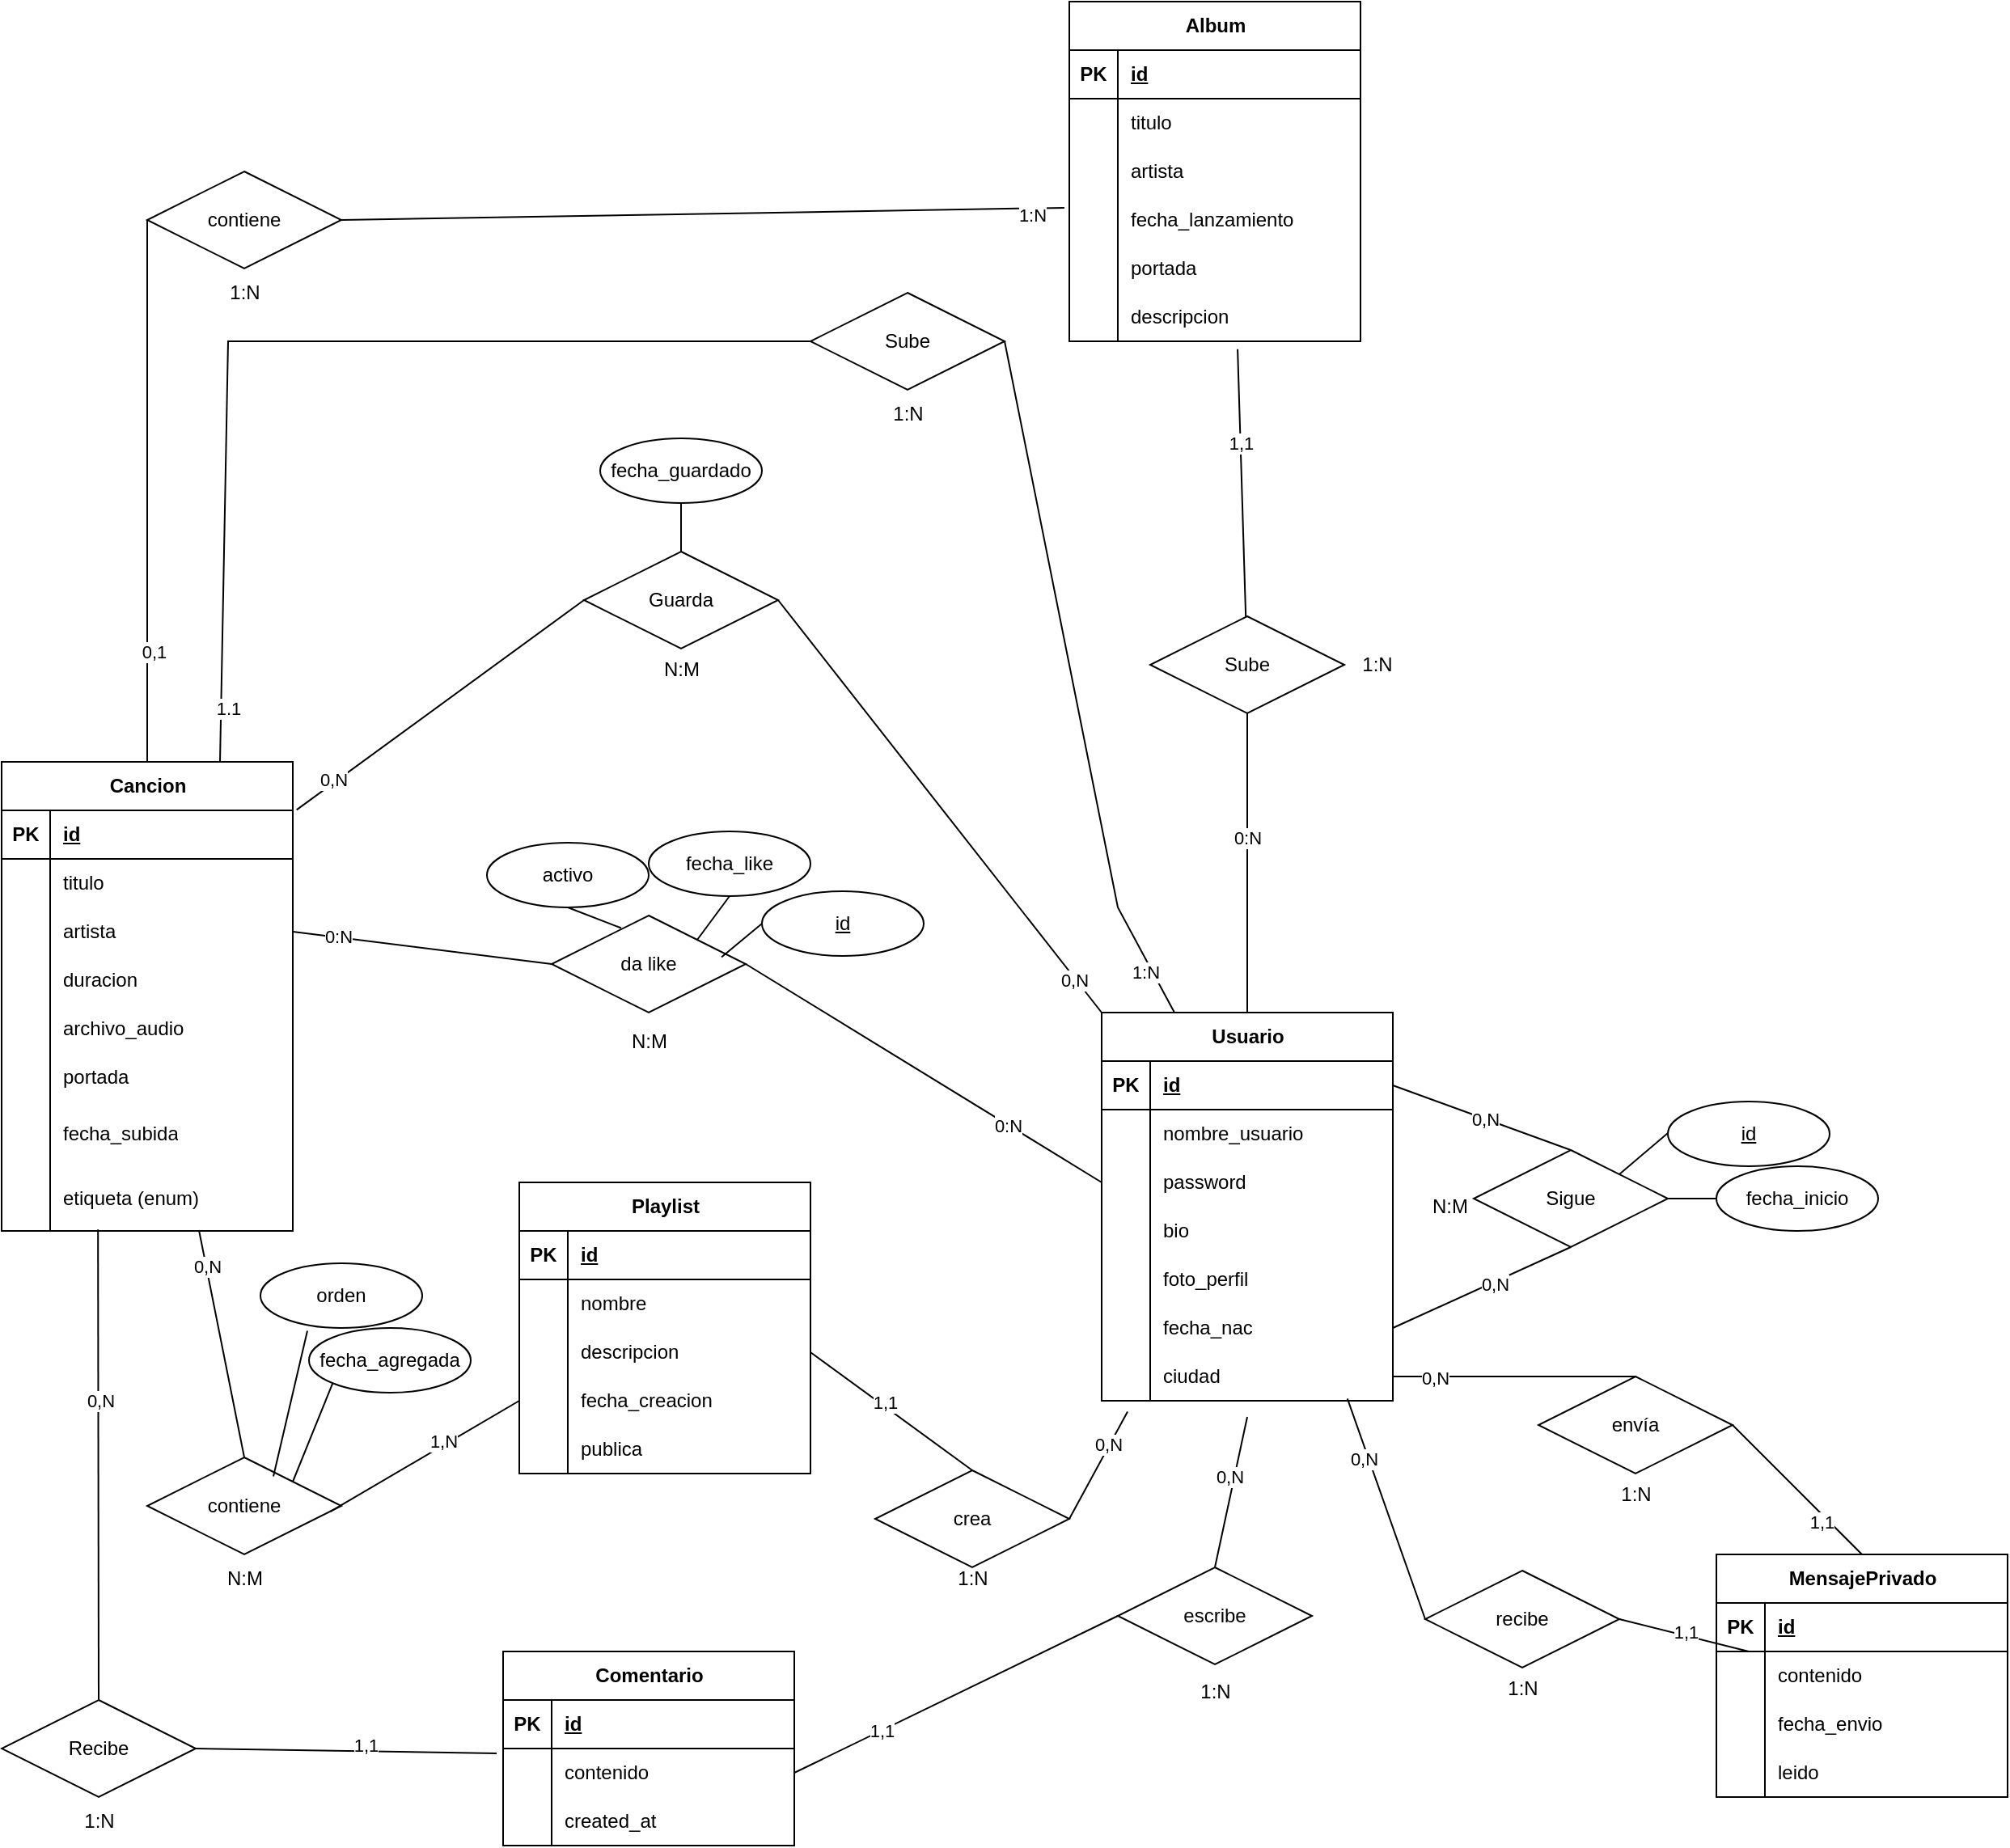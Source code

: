 <mxfile version="23.1.5" type="device">
  <diagram id="R2lEEEUBdFMjLlhIrx00" name="Page-1">
    <mxGraphModel dx="2958" dy="2108" grid="1" gridSize="10" guides="1" tooltips="1" connect="1" arrows="1" fold="1" page="1" pageScale="1" pageWidth="850" pageHeight="1100" math="0" shadow="0" extFonts="Permanent Marker^https://fonts.googleapis.com/css?family=Permanent+Marker">
      <root>
        <mxCell id="0" />
        <mxCell id="1" parent="0" />
        <mxCell id="JEjRHgJs1W0OUayCx_z5-1" value="Usuario" style="shape=table;startSize=30;container=1;collapsible=1;childLayout=tableLayout;fixedRows=1;rowLines=0;fontStyle=1;align=center;resizeLast=1;html=1;" vertex="1" parent="1">
          <mxGeometry x="60" y="105" width="180" height="240" as="geometry" />
        </mxCell>
        <mxCell id="JEjRHgJs1W0OUayCx_z5-2" value="" style="shape=tableRow;horizontal=0;startSize=0;swimlaneHead=0;swimlaneBody=0;fillColor=none;collapsible=0;dropTarget=0;points=[[0,0.5],[1,0.5]];portConstraint=eastwest;top=0;left=0;right=0;bottom=1;" vertex="1" parent="JEjRHgJs1W0OUayCx_z5-1">
          <mxGeometry y="30" width="180" height="30" as="geometry" />
        </mxCell>
        <mxCell id="JEjRHgJs1W0OUayCx_z5-3" value="PK" style="shape=partialRectangle;connectable=0;fillColor=none;top=0;left=0;bottom=0;right=0;fontStyle=1;overflow=hidden;whiteSpace=wrap;html=1;" vertex="1" parent="JEjRHgJs1W0OUayCx_z5-2">
          <mxGeometry width="30" height="30" as="geometry">
            <mxRectangle width="30" height="30" as="alternateBounds" />
          </mxGeometry>
        </mxCell>
        <mxCell id="JEjRHgJs1W0OUayCx_z5-4" value="id" style="shape=partialRectangle;connectable=0;fillColor=none;top=0;left=0;bottom=0;right=0;align=left;spacingLeft=6;fontStyle=5;overflow=hidden;whiteSpace=wrap;html=1;" vertex="1" parent="JEjRHgJs1W0OUayCx_z5-2">
          <mxGeometry x="30" width="150" height="30" as="geometry">
            <mxRectangle width="150" height="30" as="alternateBounds" />
          </mxGeometry>
        </mxCell>
        <mxCell id="JEjRHgJs1W0OUayCx_z5-5" value="" style="shape=tableRow;horizontal=0;startSize=0;swimlaneHead=0;swimlaneBody=0;fillColor=none;collapsible=0;dropTarget=0;points=[[0,0.5],[1,0.5]];portConstraint=eastwest;top=0;left=0;right=0;bottom=0;" vertex="1" parent="JEjRHgJs1W0OUayCx_z5-1">
          <mxGeometry y="60" width="180" height="30" as="geometry" />
        </mxCell>
        <mxCell id="JEjRHgJs1W0OUayCx_z5-6" value="" style="shape=partialRectangle;connectable=0;fillColor=none;top=0;left=0;bottom=0;right=0;editable=1;overflow=hidden;whiteSpace=wrap;html=1;" vertex="1" parent="JEjRHgJs1W0OUayCx_z5-5">
          <mxGeometry width="30" height="30" as="geometry">
            <mxRectangle width="30" height="30" as="alternateBounds" />
          </mxGeometry>
        </mxCell>
        <mxCell id="JEjRHgJs1W0OUayCx_z5-7" value="nombre_usuario" style="shape=partialRectangle;connectable=0;fillColor=none;top=0;left=0;bottom=0;right=0;align=left;spacingLeft=6;overflow=hidden;whiteSpace=wrap;html=1;" vertex="1" parent="JEjRHgJs1W0OUayCx_z5-5">
          <mxGeometry x="30" width="150" height="30" as="geometry">
            <mxRectangle width="150" height="30" as="alternateBounds" />
          </mxGeometry>
        </mxCell>
        <mxCell id="JEjRHgJs1W0OUayCx_z5-8" value="" style="shape=tableRow;horizontal=0;startSize=0;swimlaneHead=0;swimlaneBody=0;fillColor=none;collapsible=0;dropTarget=0;points=[[0,0.5],[1,0.5]];portConstraint=eastwest;top=0;left=0;right=0;bottom=0;" vertex="1" parent="JEjRHgJs1W0OUayCx_z5-1">
          <mxGeometry y="90" width="180" height="30" as="geometry" />
        </mxCell>
        <mxCell id="JEjRHgJs1W0OUayCx_z5-9" value="" style="shape=partialRectangle;connectable=0;fillColor=none;top=0;left=0;bottom=0;right=0;editable=1;overflow=hidden;whiteSpace=wrap;html=1;" vertex="1" parent="JEjRHgJs1W0OUayCx_z5-8">
          <mxGeometry width="30" height="30" as="geometry">
            <mxRectangle width="30" height="30" as="alternateBounds" />
          </mxGeometry>
        </mxCell>
        <mxCell id="JEjRHgJs1W0OUayCx_z5-10" value="password" style="shape=partialRectangle;connectable=0;fillColor=none;top=0;left=0;bottom=0;right=0;align=left;spacingLeft=6;overflow=hidden;whiteSpace=wrap;html=1;" vertex="1" parent="JEjRHgJs1W0OUayCx_z5-8">
          <mxGeometry x="30" width="150" height="30" as="geometry">
            <mxRectangle width="150" height="30" as="alternateBounds" />
          </mxGeometry>
        </mxCell>
        <mxCell id="JEjRHgJs1W0OUayCx_z5-11" value="" style="shape=tableRow;horizontal=0;startSize=0;swimlaneHead=0;swimlaneBody=0;fillColor=none;collapsible=0;dropTarget=0;points=[[0,0.5],[1,0.5]];portConstraint=eastwest;top=0;left=0;right=0;bottom=0;" vertex="1" parent="JEjRHgJs1W0OUayCx_z5-1">
          <mxGeometry y="120" width="180" height="30" as="geometry" />
        </mxCell>
        <mxCell id="JEjRHgJs1W0OUayCx_z5-12" value="" style="shape=partialRectangle;connectable=0;fillColor=none;top=0;left=0;bottom=0;right=0;editable=1;overflow=hidden;whiteSpace=wrap;html=1;" vertex="1" parent="JEjRHgJs1W0OUayCx_z5-11">
          <mxGeometry width="30" height="30" as="geometry">
            <mxRectangle width="30" height="30" as="alternateBounds" />
          </mxGeometry>
        </mxCell>
        <mxCell id="JEjRHgJs1W0OUayCx_z5-13" value="bio" style="shape=partialRectangle;connectable=0;fillColor=none;top=0;left=0;bottom=0;right=0;align=left;spacingLeft=6;overflow=hidden;whiteSpace=wrap;html=1;" vertex="1" parent="JEjRHgJs1W0OUayCx_z5-11">
          <mxGeometry x="30" width="150" height="30" as="geometry">
            <mxRectangle width="150" height="30" as="alternateBounds" />
          </mxGeometry>
        </mxCell>
        <mxCell id="JEjRHgJs1W0OUayCx_z5-14" value="" style="shape=tableRow;horizontal=0;startSize=0;swimlaneHead=0;swimlaneBody=0;fillColor=none;collapsible=0;dropTarget=0;points=[[0,0.5],[1,0.5]];portConstraint=eastwest;top=0;left=0;right=0;bottom=0;" vertex="1" parent="JEjRHgJs1W0OUayCx_z5-1">
          <mxGeometry y="150" width="180" height="30" as="geometry" />
        </mxCell>
        <mxCell id="JEjRHgJs1W0OUayCx_z5-15" value="" style="shape=partialRectangle;connectable=0;fillColor=none;top=0;left=0;bottom=0;right=0;editable=1;overflow=hidden;whiteSpace=wrap;html=1;" vertex="1" parent="JEjRHgJs1W0OUayCx_z5-14">
          <mxGeometry width="30" height="30" as="geometry">
            <mxRectangle width="30" height="30" as="alternateBounds" />
          </mxGeometry>
        </mxCell>
        <mxCell id="JEjRHgJs1W0OUayCx_z5-16" value="foto_perfil" style="shape=partialRectangle;connectable=0;fillColor=none;top=0;left=0;bottom=0;right=0;align=left;spacingLeft=6;overflow=hidden;whiteSpace=wrap;html=1;" vertex="1" parent="JEjRHgJs1W0OUayCx_z5-14">
          <mxGeometry x="30" width="150" height="30" as="geometry">
            <mxRectangle width="150" height="30" as="alternateBounds" />
          </mxGeometry>
        </mxCell>
        <mxCell id="JEjRHgJs1W0OUayCx_z5-17" value="" style="shape=tableRow;horizontal=0;startSize=0;swimlaneHead=0;swimlaneBody=0;fillColor=none;collapsible=0;dropTarget=0;points=[[0,0.5],[1,0.5]];portConstraint=eastwest;top=0;left=0;right=0;bottom=0;" vertex="1" parent="JEjRHgJs1W0OUayCx_z5-1">
          <mxGeometry y="180" width="180" height="30" as="geometry" />
        </mxCell>
        <mxCell id="JEjRHgJs1W0OUayCx_z5-18" value="" style="shape=partialRectangle;connectable=0;fillColor=none;top=0;left=0;bottom=0;right=0;editable=1;overflow=hidden;whiteSpace=wrap;html=1;" vertex="1" parent="JEjRHgJs1W0OUayCx_z5-17">
          <mxGeometry width="30" height="30" as="geometry">
            <mxRectangle width="30" height="30" as="alternateBounds" />
          </mxGeometry>
        </mxCell>
        <mxCell id="JEjRHgJs1W0OUayCx_z5-19" value="fecha_nac" style="shape=partialRectangle;connectable=0;fillColor=none;top=0;left=0;bottom=0;right=0;align=left;spacingLeft=6;overflow=hidden;whiteSpace=wrap;html=1;" vertex="1" parent="JEjRHgJs1W0OUayCx_z5-17">
          <mxGeometry x="30" width="150" height="30" as="geometry">
            <mxRectangle width="150" height="30" as="alternateBounds" />
          </mxGeometry>
        </mxCell>
        <mxCell id="JEjRHgJs1W0OUayCx_z5-231" value="" style="shape=tableRow;horizontal=0;startSize=0;swimlaneHead=0;swimlaneBody=0;fillColor=none;collapsible=0;dropTarget=0;points=[[0,0.5],[1,0.5]];portConstraint=eastwest;top=0;left=0;right=0;bottom=0;" vertex="1" parent="JEjRHgJs1W0OUayCx_z5-1">
          <mxGeometry y="210" width="180" height="30" as="geometry" />
        </mxCell>
        <mxCell id="JEjRHgJs1W0OUayCx_z5-232" value="" style="shape=partialRectangle;connectable=0;fillColor=none;top=0;left=0;bottom=0;right=0;editable=1;overflow=hidden;whiteSpace=wrap;html=1;" vertex="1" parent="JEjRHgJs1W0OUayCx_z5-231">
          <mxGeometry width="30" height="30" as="geometry">
            <mxRectangle width="30" height="30" as="alternateBounds" />
          </mxGeometry>
        </mxCell>
        <mxCell id="JEjRHgJs1W0OUayCx_z5-233" value="ciudad" style="shape=partialRectangle;connectable=0;fillColor=none;top=0;left=0;bottom=0;right=0;align=left;spacingLeft=6;overflow=hidden;whiteSpace=wrap;html=1;" vertex="1" parent="JEjRHgJs1W0OUayCx_z5-231">
          <mxGeometry x="30" width="150" height="30" as="geometry">
            <mxRectangle width="150" height="30" as="alternateBounds" />
          </mxGeometry>
        </mxCell>
        <mxCell id="JEjRHgJs1W0OUayCx_z5-20" value="Album" style="shape=table;startSize=30;container=1;collapsible=1;childLayout=tableLayout;fixedRows=1;rowLines=0;fontStyle=1;align=center;resizeLast=1;html=1;" vertex="1" parent="1">
          <mxGeometry x="40" y="-520" width="180" height="210" as="geometry" />
        </mxCell>
        <mxCell id="JEjRHgJs1W0OUayCx_z5-21" value="" style="shape=tableRow;horizontal=0;startSize=0;swimlaneHead=0;swimlaneBody=0;fillColor=none;collapsible=0;dropTarget=0;points=[[0,0.5],[1,0.5]];portConstraint=eastwest;top=0;left=0;right=0;bottom=1;" vertex="1" parent="JEjRHgJs1W0OUayCx_z5-20">
          <mxGeometry y="30" width="180" height="30" as="geometry" />
        </mxCell>
        <mxCell id="JEjRHgJs1W0OUayCx_z5-22" value="PK" style="shape=partialRectangle;connectable=0;fillColor=none;top=0;left=0;bottom=0;right=0;fontStyle=1;overflow=hidden;whiteSpace=wrap;html=1;" vertex="1" parent="JEjRHgJs1W0OUayCx_z5-21">
          <mxGeometry width="30" height="30" as="geometry">
            <mxRectangle width="30" height="30" as="alternateBounds" />
          </mxGeometry>
        </mxCell>
        <mxCell id="JEjRHgJs1W0OUayCx_z5-23" value="id" style="shape=partialRectangle;connectable=0;fillColor=none;top=0;left=0;bottom=0;right=0;align=left;spacingLeft=6;fontStyle=5;overflow=hidden;whiteSpace=wrap;html=1;" vertex="1" parent="JEjRHgJs1W0OUayCx_z5-21">
          <mxGeometry x="30" width="150" height="30" as="geometry">
            <mxRectangle width="150" height="30" as="alternateBounds" />
          </mxGeometry>
        </mxCell>
        <mxCell id="JEjRHgJs1W0OUayCx_z5-24" value="" style="shape=tableRow;horizontal=0;startSize=0;swimlaneHead=0;swimlaneBody=0;fillColor=none;collapsible=0;dropTarget=0;points=[[0,0.5],[1,0.5]];portConstraint=eastwest;top=0;left=0;right=0;bottom=0;" vertex="1" parent="JEjRHgJs1W0OUayCx_z5-20">
          <mxGeometry y="60" width="180" height="30" as="geometry" />
        </mxCell>
        <mxCell id="JEjRHgJs1W0OUayCx_z5-25" value="" style="shape=partialRectangle;connectable=0;fillColor=none;top=0;left=0;bottom=0;right=0;editable=1;overflow=hidden;whiteSpace=wrap;html=1;" vertex="1" parent="JEjRHgJs1W0OUayCx_z5-24">
          <mxGeometry width="30" height="30" as="geometry">
            <mxRectangle width="30" height="30" as="alternateBounds" />
          </mxGeometry>
        </mxCell>
        <mxCell id="JEjRHgJs1W0OUayCx_z5-26" value="titulo" style="shape=partialRectangle;connectable=0;fillColor=none;top=0;left=0;bottom=0;right=0;align=left;spacingLeft=6;overflow=hidden;whiteSpace=wrap;html=1;" vertex="1" parent="JEjRHgJs1W0OUayCx_z5-24">
          <mxGeometry x="30" width="150" height="30" as="geometry">
            <mxRectangle width="150" height="30" as="alternateBounds" />
          </mxGeometry>
        </mxCell>
        <mxCell id="JEjRHgJs1W0OUayCx_z5-27" value="" style="shape=tableRow;horizontal=0;startSize=0;swimlaneHead=0;swimlaneBody=0;fillColor=none;collapsible=0;dropTarget=0;points=[[0,0.5],[1,0.5]];portConstraint=eastwest;top=0;left=0;right=0;bottom=0;" vertex="1" parent="JEjRHgJs1W0OUayCx_z5-20">
          <mxGeometry y="90" width="180" height="30" as="geometry" />
        </mxCell>
        <mxCell id="JEjRHgJs1W0OUayCx_z5-28" value="" style="shape=partialRectangle;connectable=0;fillColor=none;top=0;left=0;bottom=0;right=0;editable=1;overflow=hidden;whiteSpace=wrap;html=1;" vertex="1" parent="JEjRHgJs1W0OUayCx_z5-27">
          <mxGeometry width="30" height="30" as="geometry">
            <mxRectangle width="30" height="30" as="alternateBounds" />
          </mxGeometry>
        </mxCell>
        <mxCell id="JEjRHgJs1W0OUayCx_z5-29" value="artista" style="shape=partialRectangle;connectable=0;fillColor=none;top=0;left=0;bottom=0;right=0;align=left;spacingLeft=6;overflow=hidden;whiteSpace=wrap;html=1;" vertex="1" parent="JEjRHgJs1W0OUayCx_z5-27">
          <mxGeometry x="30" width="150" height="30" as="geometry">
            <mxRectangle width="150" height="30" as="alternateBounds" />
          </mxGeometry>
        </mxCell>
        <mxCell id="JEjRHgJs1W0OUayCx_z5-33" value="" style="shape=tableRow;horizontal=0;startSize=0;swimlaneHead=0;swimlaneBody=0;fillColor=none;collapsible=0;dropTarget=0;points=[[0,0.5],[1,0.5]];portConstraint=eastwest;top=0;left=0;right=0;bottom=0;" vertex="1" parent="JEjRHgJs1W0OUayCx_z5-20">
          <mxGeometry y="120" width="180" height="30" as="geometry" />
        </mxCell>
        <mxCell id="JEjRHgJs1W0OUayCx_z5-34" value="" style="shape=partialRectangle;connectable=0;fillColor=none;top=0;left=0;bottom=0;right=0;editable=1;overflow=hidden;whiteSpace=wrap;html=1;" vertex="1" parent="JEjRHgJs1W0OUayCx_z5-33">
          <mxGeometry width="30" height="30" as="geometry">
            <mxRectangle width="30" height="30" as="alternateBounds" />
          </mxGeometry>
        </mxCell>
        <mxCell id="JEjRHgJs1W0OUayCx_z5-35" value="fecha_lanzamiento" style="shape=partialRectangle;connectable=0;fillColor=none;top=0;left=0;bottom=0;right=0;align=left;spacingLeft=6;overflow=hidden;whiteSpace=wrap;html=1;" vertex="1" parent="JEjRHgJs1W0OUayCx_z5-33">
          <mxGeometry x="30" width="150" height="30" as="geometry">
            <mxRectangle width="150" height="30" as="alternateBounds" />
          </mxGeometry>
        </mxCell>
        <mxCell id="JEjRHgJs1W0OUayCx_z5-36" value="" style="shape=tableRow;horizontal=0;startSize=0;swimlaneHead=0;swimlaneBody=0;fillColor=none;collapsible=0;dropTarget=0;points=[[0,0.5],[1,0.5]];portConstraint=eastwest;top=0;left=0;right=0;bottom=0;" vertex="1" parent="JEjRHgJs1W0OUayCx_z5-20">
          <mxGeometry y="150" width="180" height="30" as="geometry" />
        </mxCell>
        <mxCell id="JEjRHgJs1W0OUayCx_z5-37" value="" style="shape=partialRectangle;connectable=0;fillColor=none;top=0;left=0;bottom=0;right=0;editable=1;overflow=hidden;whiteSpace=wrap;html=1;" vertex="1" parent="JEjRHgJs1W0OUayCx_z5-36">
          <mxGeometry width="30" height="30" as="geometry">
            <mxRectangle width="30" height="30" as="alternateBounds" />
          </mxGeometry>
        </mxCell>
        <mxCell id="JEjRHgJs1W0OUayCx_z5-38" value="portada" style="shape=partialRectangle;connectable=0;fillColor=none;top=0;left=0;bottom=0;right=0;align=left;spacingLeft=6;overflow=hidden;whiteSpace=wrap;html=1;" vertex="1" parent="JEjRHgJs1W0OUayCx_z5-36">
          <mxGeometry x="30" width="150" height="30" as="geometry">
            <mxRectangle width="150" height="30" as="alternateBounds" />
          </mxGeometry>
        </mxCell>
        <mxCell id="JEjRHgJs1W0OUayCx_z5-39" value="" style="shape=tableRow;horizontal=0;startSize=0;swimlaneHead=0;swimlaneBody=0;fillColor=none;collapsible=0;dropTarget=0;points=[[0,0.5],[1,0.5]];portConstraint=eastwest;top=0;left=0;right=0;bottom=0;" vertex="1" parent="JEjRHgJs1W0OUayCx_z5-20">
          <mxGeometry y="180" width="180" height="30" as="geometry" />
        </mxCell>
        <mxCell id="JEjRHgJs1W0OUayCx_z5-40" value="" style="shape=partialRectangle;connectable=0;fillColor=none;top=0;left=0;bottom=0;right=0;editable=1;overflow=hidden;whiteSpace=wrap;html=1;" vertex="1" parent="JEjRHgJs1W0OUayCx_z5-39">
          <mxGeometry width="30" height="30" as="geometry">
            <mxRectangle width="30" height="30" as="alternateBounds" />
          </mxGeometry>
        </mxCell>
        <mxCell id="JEjRHgJs1W0OUayCx_z5-41" value="descripcion" style="shape=partialRectangle;connectable=0;fillColor=none;top=0;left=0;bottom=0;right=0;align=left;spacingLeft=6;overflow=hidden;whiteSpace=wrap;html=1;" vertex="1" parent="JEjRHgJs1W0OUayCx_z5-39">
          <mxGeometry x="30" width="150" height="30" as="geometry">
            <mxRectangle width="150" height="30" as="alternateBounds" />
          </mxGeometry>
        </mxCell>
        <mxCell id="JEjRHgJs1W0OUayCx_z5-43" value="" style="endArrow=none;html=1;rounded=0;entryX=0.578;entryY=1.163;entryDx=0;entryDy=0;entryPerimeter=0;" edge="1" parent="1" source="JEjRHgJs1W0OUayCx_z5-49" target="JEjRHgJs1W0OUayCx_z5-39">
          <mxGeometry width="50" height="50" relative="1" as="geometry">
            <mxPoint x="140" y="-10" as="sourcePoint" />
            <mxPoint x="170" y="-40" as="targetPoint" />
          </mxGeometry>
        </mxCell>
        <mxCell id="JEjRHgJs1W0OUayCx_z5-44" value="1,1" style="edgeLabel;html=1;align=center;verticalAlign=middle;resizable=0;points=[];" vertex="1" connectable="0" parent="JEjRHgJs1W0OUayCx_z5-43">
          <mxGeometry x="0.302" relative="1" as="geometry">
            <mxPoint as="offset" />
          </mxGeometry>
        </mxCell>
        <mxCell id="JEjRHgJs1W0OUayCx_z5-45" value="" style="endArrow=none;html=1;rounded=0;entryX=0.5;entryY=1;entryDx=0;entryDy=0;exitX=0.5;exitY=0;exitDx=0;exitDy=0;" edge="1" parent="1" source="JEjRHgJs1W0OUayCx_z5-1" target="JEjRHgJs1W0OUayCx_z5-49">
          <mxGeometry width="50" height="50" relative="1" as="geometry">
            <mxPoint x="120" y="10" as="sourcePoint" />
            <mxPoint x="130" y="50" as="targetPoint" />
          </mxGeometry>
        </mxCell>
        <mxCell id="JEjRHgJs1W0OUayCx_z5-137" value="0:N" style="edgeLabel;html=1;align=center;verticalAlign=middle;resizable=0;points=[];" vertex="1" connectable="0" parent="JEjRHgJs1W0OUayCx_z5-45">
          <mxGeometry x="0.256" y="7" relative="1" as="geometry">
            <mxPoint x="7" y="8" as="offset" />
          </mxGeometry>
        </mxCell>
        <mxCell id="JEjRHgJs1W0OUayCx_z5-47" value="1:N" style="text;html=1;align=center;verticalAlign=middle;resizable=0;points=[];autosize=1;strokeColor=none;fillColor=none;" vertex="1" parent="1">
          <mxGeometry x="210" y="-125" width="40" height="30" as="geometry" />
        </mxCell>
        <mxCell id="JEjRHgJs1W0OUayCx_z5-69" value="Cancion" style="shape=table;startSize=30;container=1;collapsible=1;childLayout=tableLayout;fixedRows=1;rowLines=0;fontStyle=1;align=center;resizeLast=1;html=1;" vertex="1" parent="1">
          <mxGeometry x="-620" y="-50" width="180" height="290" as="geometry" />
        </mxCell>
        <mxCell id="JEjRHgJs1W0OUayCx_z5-70" value="" style="shape=tableRow;horizontal=0;startSize=0;swimlaneHead=0;swimlaneBody=0;fillColor=none;collapsible=0;dropTarget=0;points=[[0,0.5],[1,0.5]];portConstraint=eastwest;top=0;left=0;right=0;bottom=1;" vertex="1" parent="JEjRHgJs1W0OUayCx_z5-69">
          <mxGeometry y="30" width="180" height="30" as="geometry" />
        </mxCell>
        <mxCell id="JEjRHgJs1W0OUayCx_z5-71" value="PK" style="shape=partialRectangle;connectable=0;fillColor=none;top=0;left=0;bottom=0;right=0;fontStyle=1;overflow=hidden;whiteSpace=wrap;html=1;" vertex="1" parent="JEjRHgJs1W0OUayCx_z5-70">
          <mxGeometry width="30" height="30" as="geometry">
            <mxRectangle width="30" height="30" as="alternateBounds" />
          </mxGeometry>
        </mxCell>
        <mxCell id="JEjRHgJs1W0OUayCx_z5-72" value="id" style="shape=partialRectangle;connectable=0;fillColor=none;top=0;left=0;bottom=0;right=0;align=left;spacingLeft=6;fontStyle=5;overflow=hidden;whiteSpace=wrap;html=1;" vertex="1" parent="JEjRHgJs1W0OUayCx_z5-70">
          <mxGeometry x="30" width="150" height="30" as="geometry">
            <mxRectangle width="150" height="30" as="alternateBounds" />
          </mxGeometry>
        </mxCell>
        <mxCell id="JEjRHgJs1W0OUayCx_z5-73" value="" style="shape=tableRow;horizontal=0;startSize=0;swimlaneHead=0;swimlaneBody=0;fillColor=none;collapsible=0;dropTarget=0;points=[[0,0.5],[1,0.5]];portConstraint=eastwest;top=0;left=0;right=0;bottom=0;" vertex="1" parent="JEjRHgJs1W0OUayCx_z5-69">
          <mxGeometry y="60" width="180" height="30" as="geometry" />
        </mxCell>
        <mxCell id="JEjRHgJs1W0OUayCx_z5-74" value="" style="shape=partialRectangle;connectable=0;fillColor=none;top=0;left=0;bottom=0;right=0;editable=1;overflow=hidden;whiteSpace=wrap;html=1;" vertex="1" parent="JEjRHgJs1W0OUayCx_z5-73">
          <mxGeometry width="30" height="30" as="geometry">
            <mxRectangle width="30" height="30" as="alternateBounds" />
          </mxGeometry>
        </mxCell>
        <mxCell id="JEjRHgJs1W0OUayCx_z5-75" value="titulo" style="shape=partialRectangle;connectable=0;fillColor=none;top=0;left=0;bottom=0;right=0;align=left;spacingLeft=6;overflow=hidden;whiteSpace=wrap;html=1;" vertex="1" parent="JEjRHgJs1W0OUayCx_z5-73">
          <mxGeometry x="30" width="150" height="30" as="geometry">
            <mxRectangle width="150" height="30" as="alternateBounds" />
          </mxGeometry>
        </mxCell>
        <mxCell id="JEjRHgJs1W0OUayCx_z5-76" value="" style="shape=tableRow;horizontal=0;startSize=0;swimlaneHead=0;swimlaneBody=0;fillColor=none;collapsible=0;dropTarget=0;points=[[0,0.5],[1,0.5]];portConstraint=eastwest;top=0;left=0;right=0;bottom=0;" vertex="1" parent="JEjRHgJs1W0OUayCx_z5-69">
          <mxGeometry y="90" width="180" height="30" as="geometry" />
        </mxCell>
        <mxCell id="JEjRHgJs1W0OUayCx_z5-77" value="" style="shape=partialRectangle;connectable=0;fillColor=none;top=0;left=0;bottom=0;right=0;editable=1;overflow=hidden;whiteSpace=wrap;html=1;" vertex="1" parent="JEjRHgJs1W0OUayCx_z5-76">
          <mxGeometry width="30" height="30" as="geometry">
            <mxRectangle width="30" height="30" as="alternateBounds" />
          </mxGeometry>
        </mxCell>
        <mxCell id="JEjRHgJs1W0OUayCx_z5-78" value="artista" style="shape=partialRectangle;connectable=0;fillColor=none;top=0;left=0;bottom=0;right=0;align=left;spacingLeft=6;overflow=hidden;whiteSpace=wrap;html=1;" vertex="1" parent="JEjRHgJs1W0OUayCx_z5-76">
          <mxGeometry x="30" width="150" height="30" as="geometry">
            <mxRectangle width="150" height="30" as="alternateBounds" />
          </mxGeometry>
        </mxCell>
        <mxCell id="JEjRHgJs1W0OUayCx_z5-79" value="" style="shape=tableRow;horizontal=0;startSize=0;swimlaneHead=0;swimlaneBody=0;fillColor=none;collapsible=0;dropTarget=0;points=[[0,0.5],[1,0.5]];portConstraint=eastwest;top=0;left=0;right=0;bottom=0;" vertex="1" parent="JEjRHgJs1W0OUayCx_z5-69">
          <mxGeometry y="120" width="180" height="30" as="geometry" />
        </mxCell>
        <mxCell id="JEjRHgJs1W0OUayCx_z5-80" value="" style="shape=partialRectangle;connectable=0;fillColor=none;top=0;left=0;bottom=0;right=0;editable=1;overflow=hidden;whiteSpace=wrap;html=1;" vertex="1" parent="JEjRHgJs1W0OUayCx_z5-79">
          <mxGeometry width="30" height="30" as="geometry">
            <mxRectangle width="30" height="30" as="alternateBounds" />
          </mxGeometry>
        </mxCell>
        <mxCell id="JEjRHgJs1W0OUayCx_z5-81" value="duracion" style="shape=partialRectangle;connectable=0;fillColor=none;top=0;left=0;bottom=0;right=0;align=left;spacingLeft=6;overflow=hidden;whiteSpace=wrap;html=1;" vertex="1" parent="JEjRHgJs1W0OUayCx_z5-79">
          <mxGeometry x="30" width="150" height="30" as="geometry">
            <mxRectangle width="150" height="30" as="alternateBounds" />
          </mxGeometry>
        </mxCell>
        <mxCell id="JEjRHgJs1W0OUayCx_z5-82" value="" style="shape=tableRow;horizontal=0;startSize=0;swimlaneHead=0;swimlaneBody=0;fillColor=none;collapsible=0;dropTarget=0;points=[[0,0.5],[1,0.5]];portConstraint=eastwest;top=0;left=0;right=0;bottom=0;" vertex="1" parent="JEjRHgJs1W0OUayCx_z5-69">
          <mxGeometry y="150" width="180" height="30" as="geometry" />
        </mxCell>
        <mxCell id="JEjRHgJs1W0OUayCx_z5-83" value="" style="shape=partialRectangle;connectable=0;fillColor=none;top=0;left=0;bottom=0;right=0;editable=1;overflow=hidden;whiteSpace=wrap;html=1;" vertex="1" parent="JEjRHgJs1W0OUayCx_z5-82">
          <mxGeometry width="30" height="30" as="geometry">
            <mxRectangle width="30" height="30" as="alternateBounds" />
          </mxGeometry>
        </mxCell>
        <mxCell id="JEjRHgJs1W0OUayCx_z5-84" value="archivo_audio" style="shape=partialRectangle;connectable=0;fillColor=none;top=0;left=0;bottom=0;right=0;align=left;spacingLeft=6;overflow=hidden;whiteSpace=wrap;html=1;" vertex="1" parent="JEjRHgJs1W0OUayCx_z5-82">
          <mxGeometry x="30" width="150" height="30" as="geometry">
            <mxRectangle width="150" height="30" as="alternateBounds" />
          </mxGeometry>
        </mxCell>
        <mxCell id="JEjRHgJs1W0OUayCx_z5-85" value="" style="shape=tableRow;horizontal=0;startSize=0;swimlaneHead=0;swimlaneBody=0;fillColor=none;collapsible=0;dropTarget=0;points=[[0,0.5],[1,0.5]];portConstraint=eastwest;top=0;left=0;right=0;bottom=0;" vertex="1" parent="JEjRHgJs1W0OUayCx_z5-69">
          <mxGeometry y="180" width="180" height="30" as="geometry" />
        </mxCell>
        <mxCell id="JEjRHgJs1W0OUayCx_z5-86" value="" style="shape=partialRectangle;connectable=0;fillColor=none;top=0;left=0;bottom=0;right=0;editable=1;overflow=hidden;whiteSpace=wrap;html=1;" vertex="1" parent="JEjRHgJs1W0OUayCx_z5-85">
          <mxGeometry width="30" height="30" as="geometry">
            <mxRectangle width="30" height="30" as="alternateBounds" />
          </mxGeometry>
        </mxCell>
        <mxCell id="JEjRHgJs1W0OUayCx_z5-87" value="portada" style="shape=partialRectangle;connectable=0;fillColor=none;top=0;left=0;bottom=0;right=0;align=left;spacingLeft=6;overflow=hidden;whiteSpace=wrap;html=1;" vertex="1" parent="JEjRHgJs1W0OUayCx_z5-85">
          <mxGeometry x="30" width="150" height="30" as="geometry">
            <mxRectangle width="150" height="30" as="alternateBounds" />
          </mxGeometry>
        </mxCell>
        <mxCell id="JEjRHgJs1W0OUayCx_z5-88" value="" style="shape=tableRow;horizontal=0;startSize=0;swimlaneHead=0;swimlaneBody=0;fillColor=none;collapsible=0;dropTarget=0;points=[[0,0.5],[1,0.5]];portConstraint=eastwest;top=0;left=0;right=0;bottom=0;" vertex="1" parent="JEjRHgJs1W0OUayCx_z5-69">
          <mxGeometry y="210" width="180" height="40" as="geometry" />
        </mxCell>
        <mxCell id="JEjRHgJs1W0OUayCx_z5-89" value="" style="shape=partialRectangle;connectable=0;fillColor=none;top=0;left=0;bottom=0;right=0;editable=1;overflow=hidden;whiteSpace=wrap;html=1;" vertex="1" parent="JEjRHgJs1W0OUayCx_z5-88">
          <mxGeometry width="30" height="40" as="geometry">
            <mxRectangle width="30" height="40" as="alternateBounds" />
          </mxGeometry>
        </mxCell>
        <mxCell id="JEjRHgJs1W0OUayCx_z5-90" value="fecha_subida" style="shape=partialRectangle;connectable=0;fillColor=none;top=0;left=0;bottom=0;right=0;align=left;spacingLeft=6;overflow=hidden;whiteSpace=wrap;html=1;" vertex="1" parent="JEjRHgJs1W0OUayCx_z5-88">
          <mxGeometry x="30" width="150" height="40" as="geometry">
            <mxRectangle width="150" height="40" as="alternateBounds" />
          </mxGeometry>
        </mxCell>
        <mxCell id="JEjRHgJs1W0OUayCx_z5-293" value="" style="shape=tableRow;horizontal=0;startSize=0;swimlaneHead=0;swimlaneBody=0;fillColor=none;collapsible=0;dropTarget=0;points=[[0,0.5],[1,0.5]];portConstraint=eastwest;top=0;left=0;right=0;bottom=0;" vertex="1" parent="JEjRHgJs1W0OUayCx_z5-69">
          <mxGeometry y="250" width="180" height="40" as="geometry" />
        </mxCell>
        <mxCell id="JEjRHgJs1W0OUayCx_z5-294" value="" style="shape=partialRectangle;connectable=0;fillColor=none;top=0;left=0;bottom=0;right=0;editable=1;overflow=hidden;whiteSpace=wrap;html=1;" vertex="1" parent="JEjRHgJs1W0OUayCx_z5-293">
          <mxGeometry width="30" height="40" as="geometry">
            <mxRectangle width="30" height="40" as="alternateBounds" />
          </mxGeometry>
        </mxCell>
        <mxCell id="JEjRHgJs1W0OUayCx_z5-295" value="etiqueta (enum)" style="shape=partialRectangle;connectable=0;fillColor=none;top=0;left=0;bottom=0;right=0;align=left;spacingLeft=6;overflow=hidden;whiteSpace=wrap;html=1;" vertex="1" parent="JEjRHgJs1W0OUayCx_z5-293">
          <mxGeometry x="30" width="150" height="40" as="geometry">
            <mxRectangle width="150" height="40" as="alternateBounds" />
          </mxGeometry>
        </mxCell>
        <mxCell id="JEjRHgJs1W0OUayCx_z5-97" value="contiene" style="shape=rhombus;perimeter=rhombusPerimeter;whiteSpace=wrap;html=1;align=center;rotation=0;" vertex="1" parent="1">
          <mxGeometry x="-530" y="-415" width="120" height="60" as="geometry" />
        </mxCell>
        <mxCell id="JEjRHgJs1W0OUayCx_z5-98" value="" style="endArrow=none;html=1;rounded=0;exitX=0.5;exitY=0;exitDx=0;exitDy=0;entryX=0;entryY=0.5;entryDx=0;entryDy=0;" edge="1" parent="1" source="JEjRHgJs1W0OUayCx_z5-69" target="JEjRHgJs1W0OUayCx_z5-97">
          <mxGeometry width="50" height="50" relative="1" as="geometry">
            <mxPoint x="-180" y="-80" as="sourcePoint" />
            <mxPoint x="-130" y="-130" as="targetPoint" />
          </mxGeometry>
        </mxCell>
        <mxCell id="JEjRHgJs1W0OUayCx_z5-139" value="0,1" style="edgeLabel;html=1;align=center;verticalAlign=middle;resizable=0;points=[];" vertex="1" connectable="0" parent="JEjRHgJs1W0OUayCx_z5-98">
          <mxGeometry x="-0.183" y="4" relative="1" as="geometry">
            <mxPoint x="8" y="69" as="offset" />
          </mxGeometry>
        </mxCell>
        <mxCell id="JEjRHgJs1W0OUayCx_z5-99" value="" style="endArrow=none;html=1;rounded=0;exitX=1;exitY=0.5;exitDx=0;exitDy=0;entryX=-0.017;entryY=0.248;entryDx=0;entryDy=0;entryPerimeter=0;" edge="1" parent="1" source="JEjRHgJs1W0OUayCx_z5-97" target="JEjRHgJs1W0OUayCx_z5-33">
          <mxGeometry width="50" height="50" relative="1" as="geometry">
            <mxPoint x="-10" y="-150" as="sourcePoint" />
            <mxPoint x="40" y="-200" as="targetPoint" />
          </mxGeometry>
        </mxCell>
        <mxCell id="JEjRHgJs1W0OUayCx_z5-101" value="1:N" style="edgeLabel;html=1;align=center;verticalAlign=middle;resizable=0;points=[];" vertex="1" connectable="0" parent="JEjRHgJs1W0OUayCx_z5-99">
          <mxGeometry x="0.306" y="4" relative="1" as="geometry">
            <mxPoint x="135" y="6" as="offset" />
          </mxGeometry>
        </mxCell>
        <mxCell id="JEjRHgJs1W0OUayCx_z5-103" value="1:N" style="text;html=1;align=center;verticalAlign=middle;resizable=0;points=[];autosize=1;strokeColor=none;fillColor=none;rotation=0;" vertex="1" parent="1">
          <mxGeometry x="-80" y="-280" width="40" height="30" as="geometry" />
        </mxCell>
        <mxCell id="JEjRHgJs1W0OUayCx_z5-104" value="Sube" style="shape=rhombus;perimeter=rhombusPerimeter;whiteSpace=wrap;html=1;align=center;" vertex="1" parent="1">
          <mxGeometry x="-120" y="-340" width="120" height="60" as="geometry" />
        </mxCell>
        <mxCell id="JEjRHgJs1W0OUayCx_z5-107" value="" style="endArrow=none;html=1;rounded=0;entryX=0;entryY=0.5;entryDx=0;entryDy=0;exitX=0.75;exitY=0;exitDx=0;exitDy=0;" edge="1" parent="1" source="JEjRHgJs1W0OUayCx_z5-69" target="JEjRHgJs1W0OUayCx_z5-104">
          <mxGeometry width="50" height="50" relative="1" as="geometry">
            <mxPoint x="-275.51" y="164.25" as="sourcePoint" />
            <mxPoint x="-190.003" y="30.004" as="targetPoint" />
            <Array as="points">
              <mxPoint x="-480" y="-310" />
            </Array>
          </mxGeometry>
        </mxCell>
        <mxCell id="JEjRHgJs1W0OUayCx_z5-108" value="1.1" style="edgeLabel;html=1;align=center;verticalAlign=middle;resizable=0;points=[];" vertex="1" connectable="0" parent="JEjRHgJs1W0OUayCx_z5-107">
          <mxGeometry x="0.027" y="4" relative="1" as="geometry">
            <mxPoint x="-59" y="231" as="offset" />
          </mxGeometry>
        </mxCell>
        <mxCell id="JEjRHgJs1W0OUayCx_z5-110" value="" style="endArrow=none;html=1;rounded=0;exitX=1;exitY=0.5;exitDx=0;exitDy=0;entryX=0.25;entryY=0;entryDx=0;entryDy=0;" edge="1" parent="1" source="JEjRHgJs1W0OUayCx_z5-104" target="JEjRHgJs1W0OUayCx_z5-1">
          <mxGeometry width="50" height="50" relative="1" as="geometry">
            <mxPoint x="-10" y="230" as="sourcePoint" />
            <mxPoint x="40" y="180" as="targetPoint" />
            <Array as="points">
              <mxPoint x="70" y="40" />
            </Array>
          </mxGeometry>
        </mxCell>
        <mxCell id="JEjRHgJs1W0OUayCx_z5-111" value="1:N" style="edgeLabel;html=1;align=center;verticalAlign=middle;resizable=0;points=[];" vertex="1" connectable="0" parent="JEjRHgJs1W0OUayCx_z5-110">
          <mxGeometry x="0.067" y="1" relative="1" as="geometry">
            <mxPoint x="41" y="164" as="offset" />
          </mxGeometry>
        </mxCell>
        <mxCell id="JEjRHgJs1W0OUayCx_z5-112" value="1:N" style="text;html=1;align=center;verticalAlign=middle;resizable=0;points=[];autosize=1;strokeColor=none;fillColor=none;" vertex="1" parent="1">
          <mxGeometry x="-490" y="-355" width="40" height="30" as="geometry" />
        </mxCell>
        <mxCell id="JEjRHgJs1W0OUayCx_z5-113" value="Comentario" style="shape=table;startSize=30;container=1;collapsible=1;childLayout=tableLayout;fixedRows=1;rowLines=0;fontStyle=1;align=center;resizeLast=1;html=1;" vertex="1" parent="1">
          <mxGeometry x="-310" y="500" width="180" height="120" as="geometry" />
        </mxCell>
        <mxCell id="JEjRHgJs1W0OUayCx_z5-114" value="" style="shape=tableRow;horizontal=0;startSize=0;swimlaneHead=0;swimlaneBody=0;fillColor=none;collapsible=0;dropTarget=0;points=[[0,0.5],[1,0.5]];portConstraint=eastwest;top=0;left=0;right=0;bottom=1;" vertex="1" parent="JEjRHgJs1W0OUayCx_z5-113">
          <mxGeometry y="30" width="180" height="30" as="geometry" />
        </mxCell>
        <mxCell id="JEjRHgJs1W0OUayCx_z5-115" value="PK" style="shape=partialRectangle;connectable=0;fillColor=none;top=0;left=0;bottom=0;right=0;fontStyle=1;overflow=hidden;whiteSpace=wrap;html=1;" vertex="1" parent="JEjRHgJs1W0OUayCx_z5-114">
          <mxGeometry width="30" height="30" as="geometry">
            <mxRectangle width="30" height="30" as="alternateBounds" />
          </mxGeometry>
        </mxCell>
        <mxCell id="JEjRHgJs1W0OUayCx_z5-116" value="id" style="shape=partialRectangle;connectable=0;fillColor=none;top=0;left=0;bottom=0;right=0;align=left;spacingLeft=6;fontStyle=5;overflow=hidden;whiteSpace=wrap;html=1;" vertex="1" parent="JEjRHgJs1W0OUayCx_z5-114">
          <mxGeometry x="30" width="150" height="30" as="geometry">
            <mxRectangle width="150" height="30" as="alternateBounds" />
          </mxGeometry>
        </mxCell>
        <mxCell id="JEjRHgJs1W0OUayCx_z5-117" value="" style="shape=tableRow;horizontal=0;startSize=0;swimlaneHead=0;swimlaneBody=0;fillColor=none;collapsible=0;dropTarget=0;points=[[0,0.5],[1,0.5]];portConstraint=eastwest;top=0;left=0;right=0;bottom=0;" vertex="1" parent="JEjRHgJs1W0OUayCx_z5-113">
          <mxGeometry y="60" width="180" height="30" as="geometry" />
        </mxCell>
        <mxCell id="JEjRHgJs1W0OUayCx_z5-118" value="" style="shape=partialRectangle;connectable=0;fillColor=none;top=0;left=0;bottom=0;right=0;editable=1;overflow=hidden;whiteSpace=wrap;html=1;" vertex="1" parent="JEjRHgJs1W0OUayCx_z5-117">
          <mxGeometry width="30" height="30" as="geometry">
            <mxRectangle width="30" height="30" as="alternateBounds" />
          </mxGeometry>
        </mxCell>
        <mxCell id="JEjRHgJs1W0OUayCx_z5-119" value="contenido" style="shape=partialRectangle;connectable=0;fillColor=none;top=0;left=0;bottom=0;right=0;align=left;spacingLeft=6;overflow=hidden;whiteSpace=wrap;html=1;" vertex="1" parent="JEjRHgJs1W0OUayCx_z5-117">
          <mxGeometry x="30" width="150" height="30" as="geometry">
            <mxRectangle width="150" height="30" as="alternateBounds" />
          </mxGeometry>
        </mxCell>
        <mxCell id="JEjRHgJs1W0OUayCx_z5-120" value="" style="shape=tableRow;horizontal=0;startSize=0;swimlaneHead=0;swimlaneBody=0;fillColor=none;collapsible=0;dropTarget=0;points=[[0,0.5],[1,0.5]];portConstraint=eastwest;top=0;left=0;right=0;bottom=0;" vertex="1" parent="JEjRHgJs1W0OUayCx_z5-113">
          <mxGeometry y="90" width="180" height="30" as="geometry" />
        </mxCell>
        <mxCell id="JEjRHgJs1W0OUayCx_z5-121" value="" style="shape=partialRectangle;connectable=0;fillColor=none;top=0;left=0;bottom=0;right=0;editable=1;overflow=hidden;whiteSpace=wrap;html=1;" vertex="1" parent="JEjRHgJs1W0OUayCx_z5-120">
          <mxGeometry width="30" height="30" as="geometry">
            <mxRectangle width="30" height="30" as="alternateBounds" />
          </mxGeometry>
        </mxCell>
        <mxCell id="JEjRHgJs1W0OUayCx_z5-122" value="created_at" style="shape=partialRectangle;connectable=0;fillColor=none;top=0;left=0;bottom=0;right=0;align=left;spacingLeft=6;overflow=hidden;whiteSpace=wrap;html=1;" vertex="1" parent="JEjRHgJs1W0OUayCx_z5-120">
          <mxGeometry x="30" width="150" height="30" as="geometry">
            <mxRectangle width="150" height="30" as="alternateBounds" />
          </mxGeometry>
        </mxCell>
        <mxCell id="JEjRHgJs1W0OUayCx_z5-132" value="escribe" style="shape=rhombus;perimeter=rhombusPerimeter;whiteSpace=wrap;html=1;align=center;" vertex="1" parent="1">
          <mxGeometry x="70" y="448" width="120" height="60" as="geometry" />
        </mxCell>
        <mxCell id="JEjRHgJs1W0OUayCx_z5-133" value="Recibe" style="shape=rhombus;perimeter=rhombusPerimeter;whiteSpace=wrap;html=1;align=center;" vertex="1" parent="1">
          <mxGeometry x="-620" y="530" width="120" height="60" as="geometry" />
        </mxCell>
        <mxCell id="JEjRHgJs1W0OUayCx_z5-135" value="" style="endArrow=none;html=1;rounded=0;exitX=0.5;exitY=0;exitDx=0;exitDy=0;entryX=0.5;entryY=1.333;entryDx=0;entryDy=0;entryPerimeter=0;" edge="1" parent="1" source="JEjRHgJs1W0OUayCx_z5-132" target="JEjRHgJs1W0OUayCx_z5-231">
          <mxGeometry relative="1" as="geometry">
            <mxPoint x="30" y="360" as="sourcePoint" />
            <mxPoint x="130" y="380" as="targetPoint" />
          </mxGeometry>
        </mxCell>
        <mxCell id="JEjRHgJs1W0OUayCx_z5-138" value="0,N" style="edgeLabel;html=1;align=center;verticalAlign=middle;resizable=0;points=[];" vertex="1" connectable="0" parent="JEjRHgJs1W0OUayCx_z5-135">
          <mxGeometry x="0.184" y="3" relative="1" as="geometry">
            <mxPoint as="offset" />
          </mxGeometry>
        </mxCell>
        <mxCell id="JEjRHgJs1W0OUayCx_z5-140" value="" style="endArrow=none;html=1;rounded=0;exitX=1;exitY=0.5;exitDx=0;exitDy=0;entryX=0;entryY=0.5;entryDx=0;entryDy=0;" edge="1" parent="1" source="JEjRHgJs1W0OUayCx_z5-117" target="JEjRHgJs1W0OUayCx_z5-132">
          <mxGeometry relative="1" as="geometry">
            <mxPoint x="-20" y="439" as="sourcePoint" />
            <mxPoint x="70" y="439.44" as="targetPoint" />
          </mxGeometry>
        </mxCell>
        <mxCell id="JEjRHgJs1W0OUayCx_z5-142" value="1,1" style="edgeLabel;html=1;align=center;verticalAlign=middle;resizable=0;points=[];" vertex="1" connectable="0" parent="JEjRHgJs1W0OUayCx_z5-140">
          <mxGeometry x="-0.464" relative="1" as="geometry">
            <mxPoint as="offset" />
          </mxGeometry>
        </mxCell>
        <mxCell id="JEjRHgJs1W0OUayCx_z5-143" value="1:N" style="text;html=1;align=center;verticalAlign=middle;resizable=0;points=[];autosize=1;strokeColor=none;fillColor=none;" vertex="1" parent="1">
          <mxGeometry x="110" y="510" width="40" height="30" as="geometry" />
        </mxCell>
        <mxCell id="JEjRHgJs1W0OUayCx_z5-144" value="" style="endArrow=none;html=1;rounded=0;entryX=-0.022;entryY=0.1;entryDx=0;entryDy=0;entryPerimeter=0;exitX=1;exitY=0.5;exitDx=0;exitDy=0;" edge="1" parent="1" source="JEjRHgJs1W0OUayCx_z5-133" target="JEjRHgJs1W0OUayCx_z5-117">
          <mxGeometry relative="1" as="geometry">
            <mxPoint x="-290" y="439.44" as="sourcePoint" />
            <mxPoint x="-200" y="439" as="targetPoint" />
          </mxGeometry>
        </mxCell>
        <mxCell id="JEjRHgJs1W0OUayCx_z5-145" value="1,1" style="edgeLabel;html=1;align=center;verticalAlign=middle;resizable=0;points=[];" vertex="1" connectable="0" parent="JEjRHgJs1W0OUayCx_z5-144">
          <mxGeometry x="0.129" y="4" relative="1" as="geometry">
            <mxPoint as="offset" />
          </mxGeometry>
        </mxCell>
        <mxCell id="JEjRHgJs1W0OUayCx_z5-147" value="" style="endArrow=none;html=1;rounded=0;exitX=0.5;exitY=0;exitDx=0;exitDy=0;entryX=0.331;entryY=0.977;entryDx=0;entryDy=0;entryPerimeter=0;" edge="1" parent="1" source="JEjRHgJs1W0OUayCx_z5-133" target="JEjRHgJs1W0OUayCx_z5-293">
          <mxGeometry relative="1" as="geometry">
            <mxPoint x="-360" y="370" as="sourcePoint" />
            <mxPoint x="-560" y="270" as="targetPoint" />
          </mxGeometry>
        </mxCell>
        <mxCell id="JEjRHgJs1W0OUayCx_z5-148" value="0,N" style="edgeLabel;html=1;align=center;verticalAlign=middle;resizable=0;points=[];" vertex="1" connectable="0" parent="JEjRHgJs1W0OUayCx_z5-147">
          <mxGeometry x="0.276" y="-1" relative="1" as="geometry">
            <mxPoint as="offset" />
          </mxGeometry>
        </mxCell>
        <mxCell id="JEjRHgJs1W0OUayCx_z5-149" value="1:N" style="text;html=1;align=center;verticalAlign=middle;resizable=0;points=[];autosize=1;strokeColor=none;fillColor=none;" vertex="1" parent="1">
          <mxGeometry x="-580" y="590" width="40" height="30" as="geometry" />
        </mxCell>
        <mxCell id="JEjRHgJs1W0OUayCx_z5-150" value="Sigue" style="shape=rhombus;perimeter=rhombusPerimeter;whiteSpace=wrap;html=1;align=center;" vertex="1" parent="1">
          <mxGeometry x="290" y="190" width="120" height="60" as="geometry" />
        </mxCell>
        <mxCell id="JEjRHgJs1W0OUayCx_z5-152" value="" style="endArrow=none;html=1;rounded=0;entryX=0.5;entryY=0;entryDx=0;entryDy=0;exitX=1;exitY=0.5;exitDx=0;exitDy=0;" edge="1" parent="1" source="JEjRHgJs1W0OUayCx_z5-2" target="JEjRHgJs1W0OUayCx_z5-150">
          <mxGeometry relative="1" as="geometry">
            <mxPoint x="220" y="190" as="sourcePoint" />
            <mxPoint x="290" y="220" as="targetPoint" />
          </mxGeometry>
        </mxCell>
        <mxCell id="JEjRHgJs1W0OUayCx_z5-155" value="0,N" style="edgeLabel;html=1;align=center;verticalAlign=middle;resizable=0;points=[];" vertex="1" connectable="0" parent="JEjRHgJs1W0OUayCx_z5-152">
          <mxGeometry x="0.036" relative="1" as="geometry">
            <mxPoint as="offset" />
          </mxGeometry>
        </mxCell>
        <mxCell id="JEjRHgJs1W0OUayCx_z5-154" value="" style="endArrow=none;html=1;rounded=0;exitX=1;exitY=0.5;exitDx=0;exitDy=0;" edge="1" parent="1" source="JEjRHgJs1W0OUayCx_z5-150" target="JEjRHgJs1W0OUayCx_z5-222">
          <mxGeometry relative="1" as="geometry">
            <mxPoint x="300" y="210" as="sourcePoint" />
            <mxPoint x="450" y="220" as="targetPoint" />
          </mxGeometry>
        </mxCell>
        <mxCell id="JEjRHgJs1W0OUayCx_z5-159" value="" style="endArrow=none;html=1;rounded=0;exitX=1;exitY=0.5;exitDx=0;exitDy=0;entryX=0.5;entryY=1;entryDx=0;entryDy=0;" edge="1" parent="1" source="JEjRHgJs1W0OUayCx_z5-17" target="JEjRHgJs1W0OUayCx_z5-150">
          <mxGeometry relative="1" as="geometry">
            <mxPoint x="220" y="335" as="sourcePoint" />
            <mxPoint x="348.2" y="280" as="targetPoint" />
          </mxGeometry>
        </mxCell>
        <mxCell id="JEjRHgJs1W0OUayCx_z5-164" value="0,N" style="edgeLabel;html=1;align=center;verticalAlign=middle;resizable=0;points=[];" vertex="1" connectable="0" parent="JEjRHgJs1W0OUayCx_z5-159">
          <mxGeometry x="0.123" y="-1" relative="1" as="geometry">
            <mxPoint as="offset" />
          </mxGeometry>
        </mxCell>
        <mxCell id="JEjRHgJs1W0OUayCx_z5-166" value="Playlist" style="shape=table;startSize=30;container=1;collapsible=1;childLayout=tableLayout;fixedRows=1;rowLines=0;fontStyle=1;align=center;resizeLast=1;html=1;" vertex="1" parent="1">
          <mxGeometry x="-300" y="210" width="180" height="180" as="geometry" />
        </mxCell>
        <mxCell id="JEjRHgJs1W0OUayCx_z5-167" value="" style="shape=tableRow;horizontal=0;startSize=0;swimlaneHead=0;swimlaneBody=0;fillColor=none;collapsible=0;dropTarget=0;points=[[0,0.5],[1,0.5]];portConstraint=eastwest;top=0;left=0;right=0;bottom=1;" vertex="1" parent="JEjRHgJs1W0OUayCx_z5-166">
          <mxGeometry y="30" width="180" height="30" as="geometry" />
        </mxCell>
        <mxCell id="JEjRHgJs1W0OUayCx_z5-168" value="PK" style="shape=partialRectangle;connectable=0;fillColor=none;top=0;left=0;bottom=0;right=0;fontStyle=1;overflow=hidden;whiteSpace=wrap;html=1;" vertex="1" parent="JEjRHgJs1W0OUayCx_z5-167">
          <mxGeometry width="30" height="30" as="geometry">
            <mxRectangle width="30" height="30" as="alternateBounds" />
          </mxGeometry>
        </mxCell>
        <mxCell id="JEjRHgJs1W0OUayCx_z5-169" value="id" style="shape=partialRectangle;connectable=0;fillColor=none;top=0;left=0;bottom=0;right=0;align=left;spacingLeft=6;fontStyle=5;overflow=hidden;whiteSpace=wrap;html=1;" vertex="1" parent="JEjRHgJs1W0OUayCx_z5-167">
          <mxGeometry x="30" width="150" height="30" as="geometry">
            <mxRectangle width="150" height="30" as="alternateBounds" />
          </mxGeometry>
        </mxCell>
        <mxCell id="JEjRHgJs1W0OUayCx_z5-170" value="" style="shape=tableRow;horizontal=0;startSize=0;swimlaneHead=0;swimlaneBody=0;fillColor=none;collapsible=0;dropTarget=0;points=[[0,0.5],[1,0.5]];portConstraint=eastwest;top=0;left=0;right=0;bottom=0;" vertex="1" parent="JEjRHgJs1W0OUayCx_z5-166">
          <mxGeometry y="60" width="180" height="30" as="geometry" />
        </mxCell>
        <mxCell id="JEjRHgJs1W0OUayCx_z5-171" value="" style="shape=partialRectangle;connectable=0;fillColor=none;top=0;left=0;bottom=0;right=0;editable=1;overflow=hidden;whiteSpace=wrap;html=1;" vertex="1" parent="JEjRHgJs1W0OUayCx_z5-170">
          <mxGeometry width="30" height="30" as="geometry">
            <mxRectangle width="30" height="30" as="alternateBounds" />
          </mxGeometry>
        </mxCell>
        <mxCell id="JEjRHgJs1W0OUayCx_z5-172" value="nombre" style="shape=partialRectangle;connectable=0;fillColor=none;top=0;left=0;bottom=0;right=0;align=left;spacingLeft=6;overflow=hidden;whiteSpace=wrap;html=1;" vertex="1" parent="JEjRHgJs1W0OUayCx_z5-170">
          <mxGeometry x="30" width="150" height="30" as="geometry">
            <mxRectangle width="150" height="30" as="alternateBounds" />
          </mxGeometry>
        </mxCell>
        <mxCell id="JEjRHgJs1W0OUayCx_z5-173" value="" style="shape=tableRow;horizontal=0;startSize=0;swimlaneHead=0;swimlaneBody=0;fillColor=none;collapsible=0;dropTarget=0;points=[[0,0.5],[1,0.5]];portConstraint=eastwest;top=0;left=0;right=0;bottom=0;" vertex="1" parent="JEjRHgJs1W0OUayCx_z5-166">
          <mxGeometry y="90" width="180" height="30" as="geometry" />
        </mxCell>
        <mxCell id="JEjRHgJs1W0OUayCx_z5-174" value="" style="shape=partialRectangle;connectable=0;fillColor=none;top=0;left=0;bottom=0;right=0;editable=1;overflow=hidden;whiteSpace=wrap;html=1;" vertex="1" parent="JEjRHgJs1W0OUayCx_z5-173">
          <mxGeometry width="30" height="30" as="geometry">
            <mxRectangle width="30" height="30" as="alternateBounds" />
          </mxGeometry>
        </mxCell>
        <mxCell id="JEjRHgJs1W0OUayCx_z5-175" value="descripcion" style="shape=partialRectangle;connectable=0;fillColor=none;top=0;left=0;bottom=0;right=0;align=left;spacingLeft=6;overflow=hidden;whiteSpace=wrap;html=1;" vertex="1" parent="JEjRHgJs1W0OUayCx_z5-173">
          <mxGeometry x="30" width="150" height="30" as="geometry">
            <mxRectangle width="150" height="30" as="alternateBounds" />
          </mxGeometry>
        </mxCell>
        <mxCell id="JEjRHgJs1W0OUayCx_z5-176" value="" style="shape=tableRow;horizontal=0;startSize=0;swimlaneHead=0;swimlaneBody=0;fillColor=none;collapsible=0;dropTarget=0;points=[[0,0.5],[1,0.5]];portConstraint=eastwest;top=0;left=0;right=0;bottom=0;" vertex="1" parent="JEjRHgJs1W0OUayCx_z5-166">
          <mxGeometry y="120" width="180" height="30" as="geometry" />
        </mxCell>
        <mxCell id="JEjRHgJs1W0OUayCx_z5-177" value="" style="shape=partialRectangle;connectable=0;fillColor=none;top=0;left=0;bottom=0;right=0;editable=1;overflow=hidden;whiteSpace=wrap;html=1;" vertex="1" parent="JEjRHgJs1W0OUayCx_z5-176">
          <mxGeometry width="30" height="30" as="geometry">
            <mxRectangle width="30" height="30" as="alternateBounds" />
          </mxGeometry>
        </mxCell>
        <mxCell id="JEjRHgJs1W0OUayCx_z5-178" value="fecha_creacion" style="shape=partialRectangle;connectable=0;fillColor=none;top=0;left=0;bottom=0;right=0;align=left;spacingLeft=6;overflow=hidden;whiteSpace=wrap;html=1;" vertex="1" parent="JEjRHgJs1W0OUayCx_z5-176">
          <mxGeometry x="30" width="150" height="30" as="geometry">
            <mxRectangle width="150" height="30" as="alternateBounds" />
          </mxGeometry>
        </mxCell>
        <mxCell id="JEjRHgJs1W0OUayCx_z5-185" value="" style="shape=tableRow;horizontal=0;startSize=0;swimlaneHead=0;swimlaneBody=0;fillColor=none;collapsible=0;dropTarget=0;points=[[0,0.5],[1,0.5]];portConstraint=eastwest;top=0;left=0;right=0;bottom=0;" vertex="1" parent="JEjRHgJs1W0OUayCx_z5-166">
          <mxGeometry y="150" width="180" height="30" as="geometry" />
        </mxCell>
        <mxCell id="JEjRHgJs1W0OUayCx_z5-186" value="" style="shape=partialRectangle;connectable=0;fillColor=none;top=0;left=0;bottom=0;right=0;editable=1;overflow=hidden;whiteSpace=wrap;html=1;" vertex="1" parent="JEjRHgJs1W0OUayCx_z5-185">
          <mxGeometry width="30" height="30" as="geometry">
            <mxRectangle width="30" height="30" as="alternateBounds" />
          </mxGeometry>
        </mxCell>
        <mxCell id="JEjRHgJs1W0OUayCx_z5-187" value="publica" style="shape=partialRectangle;connectable=0;fillColor=none;top=0;left=0;bottom=0;right=0;align=left;spacingLeft=6;overflow=hidden;whiteSpace=wrap;html=1;" vertex="1" parent="JEjRHgJs1W0OUayCx_z5-185">
          <mxGeometry x="30" width="150" height="30" as="geometry">
            <mxRectangle width="150" height="30" as="alternateBounds" />
          </mxGeometry>
        </mxCell>
        <mxCell id="JEjRHgJs1W0OUayCx_z5-188" value="contiene" style="shape=rhombus;perimeter=rhombusPerimeter;whiteSpace=wrap;html=1;align=center;" vertex="1" parent="1">
          <mxGeometry x="-530" y="380" width="120" height="60" as="geometry" />
        </mxCell>
        <mxCell id="JEjRHgJs1W0OUayCx_z5-189" value="" style="endArrow=none;html=1;rounded=0;exitX=0.944;exitY=0.557;exitDx=0;exitDy=0;exitPerimeter=0;entryX=0;entryY=0.5;entryDx=0;entryDy=0;" edge="1" parent="1" source="JEjRHgJs1W0OUayCx_z5-188" target="JEjRHgJs1W0OUayCx_z5-176">
          <mxGeometry relative="1" as="geometry">
            <mxPoint x="-310" y="480" as="sourcePoint" />
            <mxPoint x="-150" y="480" as="targetPoint" />
          </mxGeometry>
        </mxCell>
        <mxCell id="JEjRHgJs1W0OUayCx_z5-197" value="1,N" style="edgeLabel;html=1;align=center;verticalAlign=middle;resizable=0;points=[];" vertex="1" connectable="0" parent="JEjRHgJs1W0OUayCx_z5-189">
          <mxGeometry x="0.228" y="2" relative="1" as="geometry">
            <mxPoint x="-1" as="offset" />
          </mxGeometry>
        </mxCell>
        <mxCell id="JEjRHgJs1W0OUayCx_z5-190" value="" style="endArrow=none;html=1;rounded=0;exitX=0.5;exitY=0;exitDx=0;exitDy=0;entryX=0.678;entryY=0.995;entryDx=0;entryDy=0;entryPerimeter=0;" edge="1" parent="1" source="JEjRHgJs1W0OUayCx_z5-188" target="JEjRHgJs1W0OUayCx_z5-293">
          <mxGeometry relative="1" as="geometry">
            <mxPoint x="-310" y="480" as="sourcePoint" />
            <mxPoint x="-475.82" y="223.04" as="targetPoint" />
          </mxGeometry>
        </mxCell>
        <mxCell id="JEjRHgJs1W0OUayCx_z5-198" value="0,N" style="edgeLabel;html=1;align=center;verticalAlign=middle;resizable=0;points=[];" vertex="1" connectable="0" parent="JEjRHgJs1W0OUayCx_z5-190">
          <mxGeometry x="0.685" relative="1" as="geometry">
            <mxPoint as="offset" />
          </mxGeometry>
        </mxCell>
        <mxCell id="JEjRHgJs1W0OUayCx_z5-191" value="crea" style="shape=rhombus;perimeter=rhombusPerimeter;whiteSpace=wrap;html=1;align=center;" vertex="1" parent="1">
          <mxGeometry x="-80" y="388" width="120" height="60" as="geometry" />
        </mxCell>
        <mxCell id="JEjRHgJs1W0OUayCx_z5-192" value="" style="endArrow=none;html=1;rounded=0;exitX=1;exitY=0.5;exitDx=0;exitDy=0;entryX=0.089;entryY=1.225;entryDx=0;entryDy=0;entryPerimeter=0;" edge="1" parent="1" source="JEjRHgJs1W0OUayCx_z5-191" target="JEjRHgJs1W0OUayCx_z5-231">
          <mxGeometry relative="1" as="geometry">
            <mxPoint x="-150" y="149.44" as="sourcePoint" />
            <mxPoint x="20" y="240" as="targetPoint" />
          </mxGeometry>
        </mxCell>
        <mxCell id="JEjRHgJs1W0OUayCx_z5-194" value="0,N" style="edgeLabel;html=1;align=center;verticalAlign=middle;resizable=0;points=[];" vertex="1" connectable="0" parent="JEjRHgJs1W0OUayCx_z5-192">
          <mxGeometry x="0.395" y="1" relative="1" as="geometry">
            <mxPoint as="offset" />
          </mxGeometry>
        </mxCell>
        <mxCell id="JEjRHgJs1W0OUayCx_z5-193" value="" style="endArrow=none;html=1;rounded=0;exitX=0.5;exitY=0;exitDx=0;exitDy=0;entryX=1;entryY=0.5;entryDx=0;entryDy=0;" edge="1" parent="1" source="JEjRHgJs1W0OUayCx_z5-191" target="JEjRHgJs1W0OUayCx_z5-173">
          <mxGeometry relative="1" as="geometry">
            <mxPoint x="-310" y="260" as="sourcePoint" />
            <mxPoint x="-150" y="260" as="targetPoint" />
          </mxGeometry>
        </mxCell>
        <mxCell id="JEjRHgJs1W0OUayCx_z5-195" value="1,1" style="edgeLabel;html=1;align=center;verticalAlign=middle;resizable=0;points=[];" vertex="1" connectable="0" parent="JEjRHgJs1W0OUayCx_z5-193">
          <mxGeometry x="0.108" y="-2" relative="1" as="geometry">
            <mxPoint as="offset" />
          </mxGeometry>
        </mxCell>
        <mxCell id="JEjRHgJs1W0OUayCx_z5-196" value="1:N" style="text;html=1;align=center;verticalAlign=middle;resizable=0;points=[];autosize=1;strokeColor=none;fillColor=none;" vertex="1" parent="1">
          <mxGeometry x="-40" y="440" width="40" height="30" as="geometry" />
        </mxCell>
        <mxCell id="JEjRHgJs1W0OUayCx_z5-199" value="N:M" style="text;html=1;align=center;verticalAlign=middle;resizable=0;points=[];autosize=1;strokeColor=none;fillColor=none;" vertex="1" parent="1">
          <mxGeometry x="-495" y="440" width="50" height="30" as="geometry" />
        </mxCell>
        <mxCell id="JEjRHgJs1W0OUayCx_z5-222" value="fecha_inicio" style="ellipse;whiteSpace=wrap;html=1;align=center;" vertex="1" parent="1">
          <mxGeometry x="440" y="200" width="100" height="40" as="geometry" />
        </mxCell>
        <mxCell id="JEjRHgJs1W0OUayCx_z5-223" value="fecha_agregada" style="ellipse;whiteSpace=wrap;html=1;align=center;" vertex="1" parent="1">
          <mxGeometry x="-430" y="300" width="100" height="40" as="geometry" />
        </mxCell>
        <mxCell id="JEjRHgJs1W0OUayCx_z5-224" value="orden" style="ellipse;whiteSpace=wrap;html=1;align=center;" vertex="1" parent="1">
          <mxGeometry x="-460" y="260" width="100" height="40" as="geometry" />
        </mxCell>
        <mxCell id="JEjRHgJs1W0OUayCx_z5-225" value="" style="endArrow=none;html=1;rounded=0;exitX=0.65;exitY=0.196;exitDx=0;exitDy=0;exitPerimeter=0;entryX=0.29;entryY=1.044;entryDx=0;entryDy=0;entryPerimeter=0;" edge="1" parent="1" source="JEjRHgJs1W0OUayCx_z5-188" target="JEjRHgJs1W0OUayCx_z5-224">
          <mxGeometry relative="1" as="geometry">
            <mxPoint x="-330" y="270" as="sourcePoint" />
            <mxPoint x="-170" y="270" as="targetPoint" />
          </mxGeometry>
        </mxCell>
        <mxCell id="JEjRHgJs1W0OUayCx_z5-226" value="" style="endArrow=none;html=1;rounded=0;exitX=1;exitY=0;exitDx=0;exitDy=0;entryX=0;entryY=1;entryDx=0;entryDy=0;" edge="1" parent="1" source="JEjRHgJs1W0OUayCx_z5-188" target="JEjRHgJs1W0OUayCx_z5-223">
          <mxGeometry relative="1" as="geometry">
            <mxPoint x="-330" y="270" as="sourcePoint" />
            <mxPoint x="-170" y="270" as="targetPoint" />
          </mxGeometry>
        </mxCell>
        <mxCell id="JEjRHgJs1W0OUayCx_z5-230" value="N:M" style="text;html=1;align=center;verticalAlign=middle;resizable=0;points=[];autosize=1;strokeColor=none;fillColor=none;" vertex="1" parent="1">
          <mxGeometry x="250" y="210" width="50" height="30" as="geometry" />
        </mxCell>
        <mxCell id="JEjRHgJs1W0OUayCx_z5-257" value="da like" style="shape=rhombus;perimeter=rhombusPerimeter;whiteSpace=wrap;html=1;align=center;" vertex="1" parent="1">
          <mxGeometry x="-280" y="45" width="120" height="60" as="geometry" />
        </mxCell>
        <mxCell id="JEjRHgJs1W0OUayCx_z5-259" value="" style="endArrow=none;html=1;rounded=0;entryX=0;entryY=0.5;entryDx=0;entryDy=0;exitX=1;exitY=0.5;exitDx=0;exitDy=0;" edge="1" parent="1" source="JEjRHgJs1W0OUayCx_z5-76" target="JEjRHgJs1W0OUayCx_z5-257">
          <mxGeometry relative="1" as="geometry">
            <mxPoint x="-191" y="87.74" as="sourcePoint" />
            <mxPoint x="-80" y="10" as="targetPoint" />
          </mxGeometry>
        </mxCell>
        <mxCell id="JEjRHgJs1W0OUayCx_z5-271" value="0:N" style="edgeLabel;html=1;align=center;verticalAlign=middle;resizable=0;points=[];" vertex="1" connectable="0" parent="JEjRHgJs1W0OUayCx_z5-259">
          <mxGeometry x="-0.657" y="1" relative="1" as="geometry">
            <mxPoint as="offset" />
          </mxGeometry>
        </mxCell>
        <mxCell id="JEjRHgJs1W0OUayCx_z5-260" value="" style="endArrow=none;html=1;rounded=0;entryX=0;entryY=0.5;entryDx=0;entryDy=0;exitX=1;exitY=0.5;exitDx=0;exitDy=0;" edge="1" parent="1" source="JEjRHgJs1W0OUayCx_z5-257" target="JEjRHgJs1W0OUayCx_z5-8">
          <mxGeometry relative="1" as="geometry">
            <mxPoint x="-240" y="10" as="sourcePoint" />
            <mxPoint x="-80" y="10" as="targetPoint" />
          </mxGeometry>
        </mxCell>
        <mxCell id="JEjRHgJs1W0OUayCx_z5-272" value="0:N" style="edgeLabel;html=1;align=center;verticalAlign=middle;resizable=0;points=[];" vertex="1" connectable="0" parent="JEjRHgJs1W0OUayCx_z5-260">
          <mxGeometry x="0.473" y="-1" relative="1" as="geometry">
            <mxPoint as="offset" />
          </mxGeometry>
        </mxCell>
        <mxCell id="JEjRHgJs1W0OUayCx_z5-261" value="activo" style="ellipse;whiteSpace=wrap;html=1;align=center;" vertex="1" parent="1">
          <mxGeometry x="-320" width="100" height="40" as="geometry" />
        </mxCell>
        <mxCell id="JEjRHgJs1W0OUayCx_z5-262" value="fecha_like" style="ellipse;whiteSpace=wrap;html=1;align=center;" vertex="1" parent="1">
          <mxGeometry x="-220" y="-7" width="100" height="40" as="geometry" />
        </mxCell>
        <mxCell id="JEjRHgJs1W0OUayCx_z5-263" value="" style="endArrow=none;html=1;rounded=0;entryX=0.5;entryY=1;entryDx=0;entryDy=0;" edge="1" parent="1" target="JEjRHgJs1W0OUayCx_z5-262">
          <mxGeometry relative="1" as="geometry">
            <mxPoint x="-190" y="60" as="sourcePoint" />
            <mxPoint x="-80" y="140" as="targetPoint" />
          </mxGeometry>
        </mxCell>
        <mxCell id="JEjRHgJs1W0OUayCx_z5-265" value="" style="endArrow=none;html=1;rounded=0;exitX=0.5;exitY=1;exitDx=0;exitDy=0;entryX=0.358;entryY=0.129;entryDx=0;entryDy=0;entryPerimeter=0;" edge="1" parent="1" source="JEjRHgJs1W0OUayCx_z5-261" target="JEjRHgJs1W0OUayCx_z5-257">
          <mxGeometry relative="1" as="geometry">
            <mxPoint x="-240" y="140" as="sourcePoint" />
            <mxPoint x="-80" y="140" as="targetPoint" />
          </mxGeometry>
        </mxCell>
        <mxCell id="JEjRHgJs1W0OUayCx_z5-267" value="" style="endArrow=none;html=1;rounded=0;entryX=0;entryY=0.5;entryDx=0;entryDy=0;exitX=0.875;exitY=0.429;exitDx=0;exitDy=0;exitPerimeter=0;" edge="1" parent="1" source="JEjRHgJs1W0OUayCx_z5-257">
          <mxGeometry relative="1" as="geometry">
            <mxPoint x="-240" y="140" as="sourcePoint" />
            <mxPoint x="-150" y="50" as="targetPoint" />
          </mxGeometry>
        </mxCell>
        <mxCell id="JEjRHgJs1W0OUayCx_z5-268" value="id" style="ellipse;whiteSpace=wrap;html=1;align=center;fontStyle=4;" vertex="1" parent="1">
          <mxGeometry x="410" y="160" width="100" height="40" as="geometry" />
        </mxCell>
        <mxCell id="JEjRHgJs1W0OUayCx_z5-269" value="" style="endArrow=none;html=1;rounded=0;exitX=1;exitY=0;exitDx=0;exitDy=0;" edge="1" parent="1" source="JEjRHgJs1W0OUayCx_z5-150">
          <mxGeometry relative="1" as="geometry">
            <mxPoint x="250" y="179.5" as="sourcePoint" />
            <mxPoint x="410" y="179.5" as="targetPoint" />
          </mxGeometry>
        </mxCell>
        <mxCell id="JEjRHgJs1W0OUayCx_z5-270" value="id" style="ellipse;whiteSpace=wrap;html=1;align=center;fontStyle=4;" vertex="1" parent="1">
          <mxGeometry x="-150" y="30" width="100" height="40" as="geometry" />
        </mxCell>
        <mxCell id="JEjRHgJs1W0OUayCx_z5-273" value="N:M" style="text;html=1;align=center;verticalAlign=middle;resizable=0;points=[];autosize=1;strokeColor=none;fillColor=none;" vertex="1" parent="1">
          <mxGeometry x="-245" y="108" width="50" height="30" as="geometry" />
        </mxCell>
        <mxCell id="JEjRHgJs1W0OUayCx_z5-297" value="MensajePrivado" style="shape=table;startSize=30;container=1;collapsible=1;childLayout=tableLayout;fixedRows=1;rowLines=0;fontStyle=1;align=center;resizeLast=1;html=1;" vertex="1" parent="1">
          <mxGeometry x="440" y="440" width="180" height="150" as="geometry" />
        </mxCell>
        <mxCell id="JEjRHgJs1W0OUayCx_z5-298" value="" style="shape=tableRow;horizontal=0;startSize=0;swimlaneHead=0;swimlaneBody=0;fillColor=none;collapsible=0;dropTarget=0;points=[[0,0.5],[1,0.5]];portConstraint=eastwest;top=0;left=0;right=0;bottom=1;" vertex="1" parent="JEjRHgJs1W0OUayCx_z5-297">
          <mxGeometry y="30" width="180" height="30" as="geometry" />
        </mxCell>
        <mxCell id="JEjRHgJs1W0OUayCx_z5-299" value="PK" style="shape=partialRectangle;connectable=0;fillColor=none;top=0;left=0;bottom=0;right=0;fontStyle=1;overflow=hidden;whiteSpace=wrap;html=1;" vertex="1" parent="JEjRHgJs1W0OUayCx_z5-298">
          <mxGeometry width="30" height="30" as="geometry">
            <mxRectangle width="30" height="30" as="alternateBounds" />
          </mxGeometry>
        </mxCell>
        <mxCell id="JEjRHgJs1W0OUayCx_z5-300" value="id" style="shape=partialRectangle;connectable=0;fillColor=none;top=0;left=0;bottom=0;right=0;align=left;spacingLeft=6;fontStyle=5;overflow=hidden;whiteSpace=wrap;html=1;" vertex="1" parent="JEjRHgJs1W0OUayCx_z5-298">
          <mxGeometry x="30" width="150" height="30" as="geometry">
            <mxRectangle width="150" height="30" as="alternateBounds" />
          </mxGeometry>
        </mxCell>
        <mxCell id="JEjRHgJs1W0OUayCx_z5-301" value="" style="shape=tableRow;horizontal=0;startSize=0;swimlaneHead=0;swimlaneBody=0;fillColor=none;collapsible=0;dropTarget=0;points=[[0,0.5],[1,0.5]];portConstraint=eastwest;top=0;left=0;right=0;bottom=0;" vertex="1" parent="JEjRHgJs1W0OUayCx_z5-297">
          <mxGeometry y="60" width="180" height="30" as="geometry" />
        </mxCell>
        <mxCell id="JEjRHgJs1W0OUayCx_z5-302" value="" style="shape=partialRectangle;connectable=0;fillColor=none;top=0;left=0;bottom=0;right=0;editable=1;overflow=hidden;whiteSpace=wrap;html=1;" vertex="1" parent="JEjRHgJs1W0OUayCx_z5-301">
          <mxGeometry width="30" height="30" as="geometry">
            <mxRectangle width="30" height="30" as="alternateBounds" />
          </mxGeometry>
        </mxCell>
        <mxCell id="JEjRHgJs1W0OUayCx_z5-303" value="contenido" style="shape=partialRectangle;connectable=0;fillColor=none;top=0;left=0;bottom=0;right=0;align=left;spacingLeft=6;overflow=hidden;whiteSpace=wrap;html=1;" vertex="1" parent="JEjRHgJs1W0OUayCx_z5-301">
          <mxGeometry x="30" width="150" height="30" as="geometry">
            <mxRectangle width="150" height="30" as="alternateBounds" />
          </mxGeometry>
        </mxCell>
        <mxCell id="JEjRHgJs1W0OUayCx_z5-304" value="" style="shape=tableRow;horizontal=0;startSize=0;swimlaneHead=0;swimlaneBody=0;fillColor=none;collapsible=0;dropTarget=0;points=[[0,0.5],[1,0.5]];portConstraint=eastwest;top=0;left=0;right=0;bottom=0;" vertex="1" parent="JEjRHgJs1W0OUayCx_z5-297">
          <mxGeometry y="90" width="180" height="30" as="geometry" />
        </mxCell>
        <mxCell id="JEjRHgJs1W0OUayCx_z5-305" value="" style="shape=partialRectangle;connectable=0;fillColor=none;top=0;left=0;bottom=0;right=0;editable=1;overflow=hidden;whiteSpace=wrap;html=1;" vertex="1" parent="JEjRHgJs1W0OUayCx_z5-304">
          <mxGeometry width="30" height="30" as="geometry">
            <mxRectangle width="30" height="30" as="alternateBounds" />
          </mxGeometry>
        </mxCell>
        <mxCell id="JEjRHgJs1W0OUayCx_z5-306" value="fecha_envio" style="shape=partialRectangle;connectable=0;fillColor=none;top=0;left=0;bottom=0;right=0;align=left;spacingLeft=6;overflow=hidden;whiteSpace=wrap;html=1;" vertex="1" parent="JEjRHgJs1W0OUayCx_z5-304">
          <mxGeometry x="30" width="150" height="30" as="geometry">
            <mxRectangle width="150" height="30" as="alternateBounds" />
          </mxGeometry>
        </mxCell>
        <mxCell id="JEjRHgJs1W0OUayCx_z5-307" value="" style="shape=tableRow;horizontal=0;startSize=0;swimlaneHead=0;swimlaneBody=0;fillColor=none;collapsible=0;dropTarget=0;points=[[0,0.5],[1,0.5]];portConstraint=eastwest;top=0;left=0;right=0;bottom=0;" vertex="1" parent="JEjRHgJs1W0OUayCx_z5-297">
          <mxGeometry y="120" width="180" height="30" as="geometry" />
        </mxCell>
        <mxCell id="JEjRHgJs1W0OUayCx_z5-308" value="" style="shape=partialRectangle;connectable=0;fillColor=none;top=0;left=0;bottom=0;right=0;editable=1;overflow=hidden;whiteSpace=wrap;html=1;" vertex="1" parent="JEjRHgJs1W0OUayCx_z5-307">
          <mxGeometry width="30" height="30" as="geometry">
            <mxRectangle width="30" height="30" as="alternateBounds" />
          </mxGeometry>
        </mxCell>
        <mxCell id="JEjRHgJs1W0OUayCx_z5-309" value="leido" style="shape=partialRectangle;connectable=0;fillColor=none;top=0;left=0;bottom=0;right=0;align=left;spacingLeft=6;overflow=hidden;whiteSpace=wrap;html=1;" vertex="1" parent="JEjRHgJs1W0OUayCx_z5-307">
          <mxGeometry x="30" width="150" height="30" as="geometry">
            <mxRectangle width="150" height="30" as="alternateBounds" />
          </mxGeometry>
        </mxCell>
        <mxCell id="JEjRHgJs1W0OUayCx_z5-310" value="recibe" style="shape=rhombus;perimeter=rhombusPerimeter;whiteSpace=wrap;html=1;align=center;" vertex="1" parent="1">
          <mxGeometry x="260" y="450" width="120" height="60" as="geometry" />
        </mxCell>
        <mxCell id="JEjRHgJs1W0OUayCx_z5-311" value="envía" style="shape=rhombus;perimeter=rhombusPerimeter;whiteSpace=wrap;html=1;align=center;" vertex="1" parent="1">
          <mxGeometry x="330" y="330" width="120" height="60" as="geometry" />
        </mxCell>
        <mxCell id="JEjRHgJs1W0OUayCx_z5-312" value="" style="endArrow=none;html=1;rounded=0;exitX=1;exitY=0.5;exitDx=0;exitDy=0;" edge="1" parent="1" source="JEjRHgJs1W0OUayCx_z5-231">
          <mxGeometry relative="1" as="geometry">
            <mxPoint x="230" y="330" as="sourcePoint" />
            <mxPoint x="390" y="330" as="targetPoint" />
          </mxGeometry>
        </mxCell>
        <mxCell id="JEjRHgJs1W0OUayCx_z5-316" value="0,N" style="edgeLabel;html=1;align=center;verticalAlign=middle;resizable=0;points=[];" vertex="1" connectable="0" parent="JEjRHgJs1W0OUayCx_z5-312">
          <mxGeometry x="-0.653" y="-1" relative="1" as="geometry">
            <mxPoint as="offset" />
          </mxGeometry>
        </mxCell>
        <mxCell id="JEjRHgJs1W0OUayCx_z5-313" value="" style="endArrow=none;html=1;rounded=0;exitX=1;exitY=0.5;exitDx=0;exitDy=0;entryX=0.5;entryY=0;entryDx=0;entryDy=0;" edge="1" parent="1" source="JEjRHgJs1W0OUayCx_z5-311" target="JEjRHgJs1W0OUayCx_z5-297">
          <mxGeometry relative="1" as="geometry">
            <mxPoint x="390" y="430" as="sourcePoint" />
            <mxPoint x="550" y="430" as="targetPoint" />
          </mxGeometry>
        </mxCell>
        <mxCell id="JEjRHgJs1W0OUayCx_z5-317" value="1,1" style="edgeLabel;html=1;align=center;verticalAlign=middle;resizable=0;points=[];" vertex="1" connectable="0" parent="JEjRHgJs1W0OUayCx_z5-313">
          <mxGeometry x="0.425" y="-3" relative="1" as="geometry">
            <mxPoint y="1" as="offset" />
          </mxGeometry>
        </mxCell>
        <mxCell id="JEjRHgJs1W0OUayCx_z5-314" value="" style="endArrow=none;html=1;rounded=0;exitX=1;exitY=0.5;exitDx=0;exitDy=0;" edge="1" parent="1" source="JEjRHgJs1W0OUayCx_z5-310">
          <mxGeometry relative="1" as="geometry">
            <mxPoint x="300" y="500" as="sourcePoint" />
            <mxPoint x="460" y="500" as="targetPoint" />
          </mxGeometry>
        </mxCell>
        <mxCell id="JEjRHgJs1W0OUayCx_z5-320" value="1,1" style="edgeLabel;html=1;align=center;verticalAlign=middle;resizable=0;points=[];" vertex="1" connectable="0" parent="JEjRHgJs1W0OUayCx_z5-314">
          <mxGeometry x="-0.005" y="2" relative="1" as="geometry">
            <mxPoint as="offset" />
          </mxGeometry>
        </mxCell>
        <mxCell id="JEjRHgJs1W0OUayCx_z5-315" value="" style="endArrow=none;html=1;rounded=0;exitX=0.844;exitY=0.957;exitDx=0;exitDy=0;exitPerimeter=0;entryX=0;entryY=0.5;entryDx=0;entryDy=0;" edge="1" parent="1" source="JEjRHgJs1W0OUayCx_z5-231" target="JEjRHgJs1W0OUayCx_z5-310">
          <mxGeometry relative="1" as="geometry">
            <mxPoint x="300" y="500" as="sourcePoint" />
            <mxPoint x="460" y="500" as="targetPoint" />
          </mxGeometry>
        </mxCell>
        <mxCell id="JEjRHgJs1W0OUayCx_z5-321" value="0,N" style="edgeLabel;html=1;align=center;verticalAlign=middle;resizable=0;points=[];" vertex="1" connectable="0" parent="JEjRHgJs1W0OUayCx_z5-315">
          <mxGeometry x="-0.47" y="-3" relative="1" as="geometry">
            <mxPoint as="offset" />
          </mxGeometry>
        </mxCell>
        <mxCell id="JEjRHgJs1W0OUayCx_z5-318" value="1:N" style="text;html=1;align=center;verticalAlign=middle;resizable=0;points=[];autosize=1;strokeColor=none;fillColor=none;" vertex="1" parent="1">
          <mxGeometry x="370" y="388" width="40" height="30" as="geometry" />
        </mxCell>
        <mxCell id="JEjRHgJs1W0OUayCx_z5-319" value="1:N" style="text;html=1;align=center;verticalAlign=middle;resizable=0;points=[];autosize=1;strokeColor=none;fillColor=none;" vertex="1" parent="1">
          <mxGeometry x="300" y="508" width="40" height="30" as="geometry" />
        </mxCell>
        <mxCell id="JEjRHgJs1W0OUayCx_z5-336" value="" style="endArrow=none;html=1;rounded=0;entryX=0;entryY=0;entryDx=0;entryDy=0;exitX=1;exitY=0.5;exitDx=0;exitDy=0;" edge="1" parent="1" source="JEjRHgJs1W0OUayCx_z5-337" target="JEjRHgJs1W0OUayCx_z5-1">
          <mxGeometry relative="1" as="geometry">
            <mxPoint x="-100" y="-140" as="sourcePoint" />
            <mxPoint x="-80" y="-100" as="targetPoint" />
          </mxGeometry>
        </mxCell>
        <mxCell id="JEjRHgJs1W0OUayCx_z5-345" value="0,N" style="edgeLabel;html=1;align=center;verticalAlign=middle;resizable=0;points=[];" vertex="1" connectable="0" parent="JEjRHgJs1W0OUayCx_z5-336">
          <mxGeometry x="0.836" y="-1" relative="1" as="geometry">
            <mxPoint as="offset" />
          </mxGeometry>
        </mxCell>
        <mxCell id="JEjRHgJs1W0OUayCx_z5-337" value="Guarda" style="shape=rhombus;perimeter=rhombusPerimeter;whiteSpace=wrap;html=1;align=center;" vertex="1" parent="1">
          <mxGeometry x="-260" y="-180" width="120" height="60" as="geometry" />
        </mxCell>
        <mxCell id="JEjRHgJs1W0OUayCx_z5-338" value="" style="endArrow=none;html=1;rounded=0;exitX=0;exitY=0.5;exitDx=0;exitDy=0;entryX=1.013;entryY=-0.01;entryDx=0;entryDy=0;entryPerimeter=0;" edge="1" parent="1" source="JEjRHgJs1W0OUayCx_z5-337" target="JEjRHgJs1W0OUayCx_z5-70">
          <mxGeometry relative="1" as="geometry">
            <mxPoint x="-240" y="-100" as="sourcePoint" />
            <mxPoint x="-400" y="-20" as="targetPoint" />
          </mxGeometry>
        </mxCell>
        <mxCell id="JEjRHgJs1W0OUayCx_z5-346" value="0,N" style="edgeLabel;html=1;align=center;verticalAlign=middle;resizable=0;points=[];" vertex="1" connectable="0" parent="JEjRHgJs1W0OUayCx_z5-338">
          <mxGeometry x="0.74" y="-3" relative="1" as="geometry">
            <mxPoint x="1" as="offset" />
          </mxGeometry>
        </mxCell>
        <mxCell id="JEjRHgJs1W0OUayCx_z5-340" value="" style="endArrow=none;html=1;rounded=0;exitX=0.5;exitY=0;exitDx=0;exitDy=0;entryX=0.5;entryY=1;entryDx=0;entryDy=0;" edge="1" parent="1" source="JEjRHgJs1W0OUayCx_z5-337" target="JEjRHgJs1W0OUayCx_z5-342">
          <mxGeometry relative="1" as="geometry">
            <mxPoint x="-240" y="-100" as="sourcePoint" />
            <mxPoint x="-140" y="-190" as="targetPoint" />
          </mxGeometry>
        </mxCell>
        <mxCell id="JEjRHgJs1W0OUayCx_z5-342" value="fecha_guardado" style="ellipse;whiteSpace=wrap;html=1;align=center;" vertex="1" parent="1">
          <mxGeometry x="-250" y="-250" width="100" height="40" as="geometry" />
        </mxCell>
        <mxCell id="JEjRHgJs1W0OUayCx_z5-49" value="Sube" style="shape=rhombus;perimeter=rhombusPerimeter;whiteSpace=wrap;html=1;align=center;" vertex="1" parent="1">
          <mxGeometry x="90" y="-140" width="120" height="60" as="geometry" />
        </mxCell>
        <mxCell id="JEjRHgJs1W0OUayCx_z5-347" value="N:M" style="text;html=1;align=center;verticalAlign=middle;resizable=0;points=[];autosize=1;strokeColor=none;fillColor=none;" vertex="1" parent="1">
          <mxGeometry x="-225" y="-122" width="50" height="30" as="geometry" />
        </mxCell>
      </root>
    </mxGraphModel>
  </diagram>
</mxfile>

